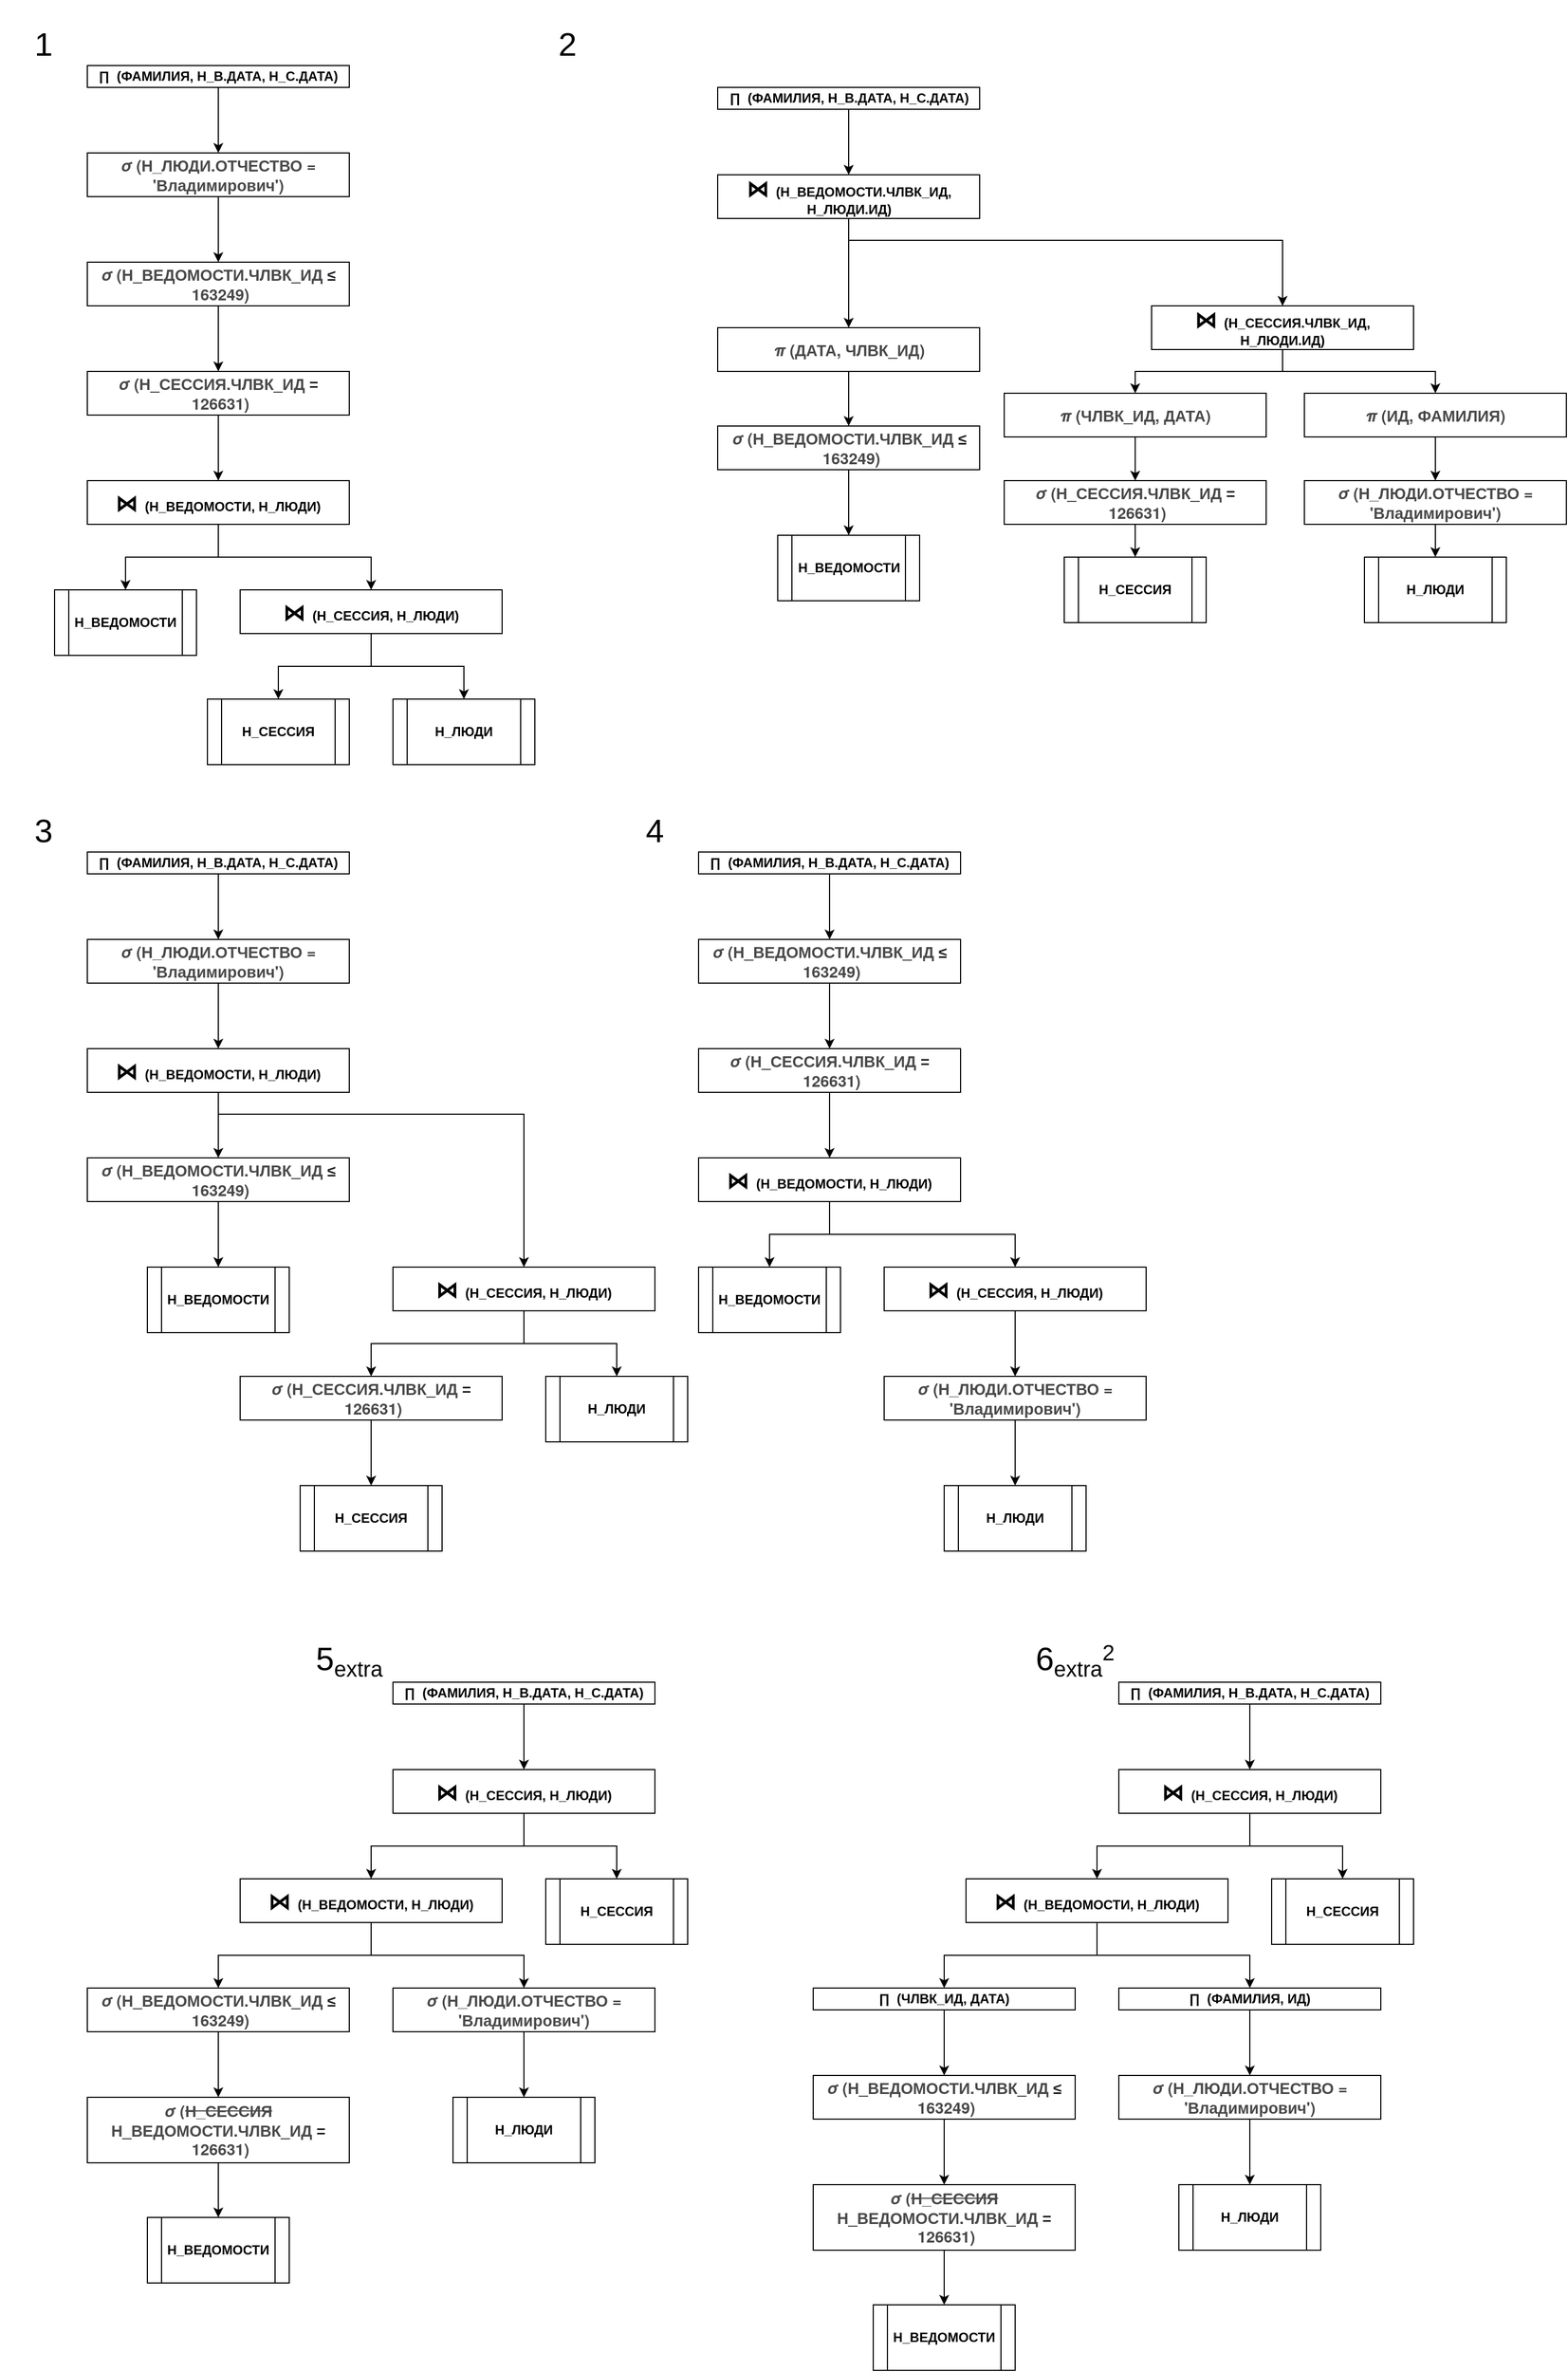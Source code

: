 <mxfile version="14.1.2" type="device"><diagram id="X6c8aFVMQ1EM5SgpxwA_" name="Page-1"><mxGraphModel dx="2066" dy="1185" grid="1" gridSize="10" guides="1" tooltips="1" connect="1" arrows="1" fold="1" page="1" pageScale="1" pageWidth="850" pageHeight="1100" math="0" shadow="0"><root><mxCell id="0"/><mxCell id="1" parent="0"/><mxCell id="eKs9Zu-fxIhXv-AiY1r6-7" value="" style="edgeStyle=orthogonalEdgeStyle;rounded=0;orthogonalLoop=1;jettySize=auto;html=1;" parent="1" source="eKs9Zu-fxIhXv-AiY1r6-1" target="eKs9Zu-fxIhXv-AiY1r6-6" edge="1"><mxGeometry relative="1" as="geometry"/></mxCell><mxCell id="eKs9Zu-fxIhXv-AiY1r6-1" value="&lt;i&gt;∏&amp;nbsp;&lt;/i&gt;&amp;nbsp;(ФАМИЛИЯ, Н_В.ДАТА, Н_С.ДАТА)" style="rounded=0;whiteSpace=wrap;html=1;fontStyle=1" parent="1" vertex="1"><mxGeometry x="80" y="60" width="240" height="20" as="geometry"/></mxCell><mxCell id="eKs9Zu-fxIhXv-AiY1r6-2" value="&lt;font style=&quot;font-size: 30px&quot;&gt;1&lt;/font&gt;" style="text;html=1;strokeColor=none;fillColor=none;align=center;verticalAlign=middle;whiteSpace=wrap;rounded=0;" parent="1" vertex="1"><mxGeometry width="80" height="80" as="geometry"/></mxCell><mxCell id="eKs9Zu-fxIhXv-AiY1r6-3" value="&lt;font style=&quot;font-size: 30px&quot;&gt;2&lt;/font&gt;" style="text;html=1;strokeColor=none;fillColor=none;align=center;verticalAlign=middle;whiteSpace=wrap;rounded=0;" parent="1" vertex="1"><mxGeometry x="480" width="80" height="80" as="geometry"/></mxCell><mxCell id="eKs9Zu-fxIhXv-AiY1r6-11" value="" style="edgeStyle=orthogonalEdgeStyle;rounded=0;orthogonalLoop=1;jettySize=auto;html=1;" parent="1" source="eKs9Zu-fxIhXv-AiY1r6-6" target="eKs9Zu-fxIhXv-AiY1r6-10" edge="1"><mxGeometry relative="1" as="geometry"/></mxCell><mxCell id="eKs9Zu-fxIhXv-AiY1r6-6" value="&lt;span style=&quot;color: rgb(73 , 73 , 73) ; font-family: &amp;#34;ddg_proximanova&amp;#34; , &amp;#34;ddg_proximanova_ui_0&amp;#34; , &amp;#34;ddg_proximanova_ui_1&amp;#34; , &amp;#34;ddg_proximanova_ui_2&amp;#34; , &amp;#34;ddg_proximanova_ui_3&amp;#34; , &amp;#34;ddg_proximanova_ui_4&amp;#34; , &amp;#34;ddg_proximanova_ui_5&amp;#34; , &amp;#34;ddg_proximanova_ui_6&amp;#34; , &amp;#34;proxima nova&amp;#34; , &amp;#34;helvetica neue&amp;#34; , &amp;#34;helvetica&amp;#34; , &amp;#34;segoe ui&amp;#34; , &amp;#34;nimbus sans l&amp;#34; , &amp;#34;liberation sans&amp;#34; , &amp;#34;open sans&amp;#34; , &amp;#34;freesans&amp;#34; , &amp;#34;arial&amp;#34; , sans-serif ; font-size: 14.4px ; background-color: rgb(255 , 255 , 255)&quot;&gt;&lt;i&gt;σ&lt;/i&gt; (Н_ЛЮДИ.ОТЧЕСТВО = 'Владимирович')&lt;/span&gt;" style="whiteSpace=wrap;html=1;rounded=0;fontStyle=1" parent="1" vertex="1"><mxGeometry x="80" y="140" width="240" height="40" as="geometry"/></mxCell><mxCell id="eKs9Zu-fxIhXv-AiY1r6-73" value="" style="edgeStyle=orthogonalEdgeStyle;rounded=0;orthogonalLoop=1;jettySize=auto;html=1;" parent="1" source="eKs9Zu-fxIhXv-AiY1r6-10" target="eKs9Zu-fxIhXv-AiY1r6-72" edge="1"><mxGeometry relative="1" as="geometry"/></mxCell><mxCell id="eKs9Zu-fxIhXv-AiY1r6-10" value="&lt;span style=&quot;color: rgb(73 , 73 , 73) ; font-family: &amp;#34;ddg_proximanova&amp;#34; , &amp;#34;ddg_proximanova_ui_0&amp;#34; , &amp;#34;ddg_proximanova_ui_1&amp;#34; , &amp;#34;ddg_proximanova_ui_2&amp;#34; , &amp;#34;ddg_proximanova_ui_3&amp;#34; , &amp;#34;ddg_proximanova_ui_4&amp;#34; , &amp;#34;ddg_proximanova_ui_5&amp;#34; , &amp;#34;ddg_proximanova_ui_6&amp;#34; , &amp;#34;proxima nova&amp;#34; , &amp;#34;helvetica neue&amp;#34; , &amp;#34;helvetica&amp;#34; , &amp;#34;segoe ui&amp;#34; , &amp;#34;nimbus sans l&amp;#34; , &amp;#34;liberation sans&amp;#34; , &amp;#34;open sans&amp;#34; , &amp;#34;freesans&amp;#34; , &amp;#34;arial&amp;#34; , sans-serif ; font-size: 14.4px ; background-color: rgb(255 , 255 , 255)&quot;&gt;&lt;i&gt;σ&lt;/i&gt; (Н_ВЕДОМОСТИ.ЧЛВК_ИД&amp;nbsp;&lt;/span&gt;&lt;b style=&quot;color: rgb(32 , 33 , 36) ; font-family: &amp;#34;arial&amp;#34; , sans-serif ; font-size: 14px ; text-align: left&quot;&gt;≤&lt;/b&gt;&lt;span style=&quot;color: rgb(73 , 73 , 73) ; font-family: &amp;#34;ddg_proximanova&amp;#34; , &amp;#34;ddg_proximanova_ui_0&amp;#34; , &amp;#34;ddg_proximanova_ui_1&amp;#34; , &amp;#34;ddg_proximanova_ui_2&amp;#34; , &amp;#34;ddg_proximanova_ui_3&amp;#34; , &amp;#34;ddg_proximanova_ui_4&amp;#34; , &amp;#34;ddg_proximanova_ui_5&amp;#34; , &amp;#34;ddg_proximanova_ui_6&amp;#34; , &amp;#34;proxima nova&amp;#34; , &amp;#34;helvetica neue&amp;#34; , &amp;#34;helvetica&amp;#34; , &amp;#34;segoe ui&amp;#34; , &amp;#34;nimbus sans l&amp;#34; , &amp;#34;liberation sans&amp;#34; , &amp;#34;open sans&amp;#34; , &amp;#34;freesans&amp;#34; , &amp;#34;arial&amp;#34; , sans-serif ; font-size: 14.4px ; background-color: rgb(255 , 255 , 255)&quot;&gt;&lt;br&gt;&amp;nbsp;163249)&lt;/span&gt;" style="whiteSpace=wrap;html=1;rounded=0;fontStyle=1" parent="1" vertex="1"><mxGeometry x="80" y="240" width="240" height="40" as="geometry"/></mxCell><mxCell id="eKs9Zu-fxIhXv-AiY1r6-31" value="" style="edgeStyle=orthogonalEdgeStyle;rounded=0;orthogonalLoop=1;jettySize=auto;html=1;" parent="1" edge="1"><mxGeometry relative="1" as="geometry"><mxPoint x="520" y="340" as="targetPoint"/></mxGeometry></mxCell><mxCell id="eKs9Zu-fxIhXv-AiY1r6-54" value="" style="edgeStyle=orthogonalEdgeStyle;rounded=0;orthogonalLoop=1;jettySize=auto;html=1;" parent="1" edge="1"><mxGeometry relative="1" as="geometry"><mxPoint x="800" y="900" as="sourcePoint"/></mxGeometry></mxCell><mxCell id="eKs9Zu-fxIhXv-AiY1r6-75" value="" style="edgeStyle=orthogonalEdgeStyle;rounded=0;orthogonalLoop=1;jettySize=auto;html=1;" parent="1" source="eKs9Zu-fxIhXv-AiY1r6-72" target="eKs9Zu-fxIhXv-AiY1r6-74" edge="1"><mxGeometry relative="1" as="geometry"/></mxCell><mxCell id="eKs9Zu-fxIhXv-AiY1r6-72" value="&lt;span style=&quot;color: rgb(73 , 73 , 73) ; font-family: &amp;#34;ddg_proximanova&amp;#34; , &amp;#34;ddg_proximanova_ui_0&amp;#34; , &amp;#34;ddg_proximanova_ui_1&amp;#34; , &amp;#34;ddg_proximanova_ui_2&amp;#34; , &amp;#34;ddg_proximanova_ui_3&amp;#34; , &amp;#34;ddg_proximanova_ui_4&amp;#34; , &amp;#34;ddg_proximanova_ui_5&amp;#34; , &amp;#34;ddg_proximanova_ui_6&amp;#34; , &amp;#34;proxima nova&amp;#34; , &amp;#34;helvetica neue&amp;#34; , &amp;#34;helvetica&amp;#34; , &amp;#34;segoe ui&amp;#34; , &amp;#34;nimbus sans l&amp;#34; , &amp;#34;liberation sans&amp;#34; , &amp;#34;open sans&amp;#34; , &amp;#34;freesans&amp;#34; , &amp;#34;arial&amp;#34; , sans-serif ; font-size: 14.4px ; background-color: rgb(255 , 255 , 255)&quot;&gt;&lt;i&gt;σ&lt;/i&gt; (Н_СЕССИЯ.ЧЛВК_ИД&amp;nbsp;&lt;/span&gt;&lt;b style=&quot;color: rgb(32 , 33 , 36) ; font-family: &amp;#34;arial&amp;#34; , sans-serif ; font-size: 14px ; text-align: left&quot;&gt;=&lt;/b&gt;&lt;span style=&quot;color: rgb(73 , 73 , 73) ; font-family: &amp;#34;ddg_proximanova&amp;#34; , &amp;#34;ddg_proximanova_ui_0&amp;#34; , &amp;#34;ddg_proximanova_ui_1&amp;#34; , &amp;#34;ddg_proximanova_ui_2&amp;#34; , &amp;#34;ddg_proximanova_ui_3&amp;#34; , &amp;#34;ddg_proximanova_ui_4&amp;#34; , &amp;#34;ddg_proximanova_ui_5&amp;#34; , &amp;#34;ddg_proximanova_ui_6&amp;#34; , &amp;#34;proxima nova&amp;#34; , &amp;#34;helvetica neue&amp;#34; , &amp;#34;helvetica&amp;#34; , &amp;#34;segoe ui&amp;#34; , &amp;#34;nimbus sans l&amp;#34; , &amp;#34;liberation sans&amp;#34; , &amp;#34;open sans&amp;#34; , &amp;#34;freesans&amp;#34; , &amp;#34;arial&amp;#34; , sans-serif ; font-size: 14.4px ; background-color: rgb(255 , 255 , 255)&quot;&gt;&lt;br&gt;&amp;nbsp;126631)&lt;/span&gt;" style="whiteSpace=wrap;html=1;rounded=0;fontStyle=1" parent="1" vertex="1"><mxGeometry x="80" y="340" width="240" height="40" as="geometry"/></mxCell><mxCell id="eKs9Zu-fxIhXv-AiY1r6-77" value="" style="edgeStyle=orthogonalEdgeStyle;rounded=0;orthogonalLoop=1;jettySize=auto;html=1;entryX=0.5;entryY=0;entryDx=0;entryDy=0;" parent="1" source="eKs9Zu-fxIhXv-AiY1r6-74" target="eKs9Zu-fxIhXv-AiY1r6-78" edge="1"><mxGeometry relative="1" as="geometry"/></mxCell><mxCell id="eKs9Zu-fxIhXv-AiY1r6-74" value="&lt;span style=&quot;font-family: &amp;#34;dejavusans&amp;#34; ; background-color: rgb(255 , 255 , 255)&quot;&gt;&lt;font style=&quot;font-size: 20px&quot;&gt;⋈&lt;/font&gt;&lt;/span&gt;&amp;nbsp; (Н_ВЕДОМОСТИ, Н_ЛЮДИ)" style="whiteSpace=wrap;html=1;rounded=0;fontStyle=1" parent="1" vertex="1"><mxGeometry x="80" y="440" width="240" height="40" as="geometry"/></mxCell><mxCell id="eKs9Zu-fxIhXv-AiY1r6-76" value="Н_ВЕДОМОСТИ" style="shape=process;whiteSpace=wrap;html=1;backgroundOutline=1;rounded=0;fontStyle=1;" parent="1" vertex="1"><mxGeometry x="50" y="540" width="130" height="60" as="geometry"/></mxCell><mxCell id="eKs9Zu-fxIhXv-AiY1r6-81" value="" style="edgeStyle=orthogonalEdgeStyle;rounded=0;orthogonalLoop=1;jettySize=auto;html=1;" parent="1" source="eKs9Zu-fxIhXv-AiY1r6-78" target="eKs9Zu-fxIhXv-AiY1r6-80" edge="1"><mxGeometry relative="1" as="geometry"/></mxCell><mxCell id="eKs9Zu-fxIhXv-AiY1r6-78" value="&lt;span style=&quot;font-family: &amp;#34;dejavusans&amp;#34; ; background-color: rgb(255 , 255 , 255)&quot;&gt;&lt;font style=&quot;font-size: 20px&quot;&gt;⋈&lt;/font&gt;&lt;/span&gt;&amp;nbsp; (Н_СЕССИЯ, Н_ЛЮДИ)" style="whiteSpace=wrap;html=1;rounded=0;fontStyle=1" parent="1" vertex="1"><mxGeometry x="220" y="540" width="240" height="40" as="geometry"/></mxCell><mxCell id="eKs9Zu-fxIhXv-AiY1r6-79" value="" style="edgeStyle=orthogonalEdgeStyle;rounded=0;orthogonalLoop=1;jettySize=auto;html=1;entryX=0.5;entryY=0;entryDx=0;entryDy=0;exitX=0.5;exitY=1;exitDx=0;exitDy=0;" parent="1" source="eKs9Zu-fxIhXv-AiY1r6-74" target="eKs9Zu-fxIhXv-AiY1r6-76" edge="1"><mxGeometry relative="1" as="geometry"><mxPoint x="210" y="490" as="sourcePoint"/><mxPoint x="350" y="550" as="targetPoint"/></mxGeometry></mxCell><mxCell id="eKs9Zu-fxIhXv-AiY1r6-80" value="Н_СЕССИЯ" style="shape=process;whiteSpace=wrap;html=1;backgroundOutline=1;rounded=0;fontStyle=1;" parent="1" vertex="1"><mxGeometry x="190" y="640" width="130" height="60" as="geometry"/></mxCell><mxCell id="eKs9Zu-fxIhXv-AiY1r6-82" value="Н_ЛЮДИ" style="shape=process;whiteSpace=wrap;html=1;backgroundOutline=1;rounded=0;fontStyle=1;" parent="1" vertex="1"><mxGeometry x="360" y="640" width="130" height="60" as="geometry"/></mxCell><mxCell id="eKs9Zu-fxIhXv-AiY1r6-83" value="" style="edgeStyle=orthogonalEdgeStyle;rounded=0;orthogonalLoop=1;jettySize=auto;html=1;entryX=0.5;entryY=0;entryDx=0;entryDy=0;" parent="1" target="eKs9Zu-fxIhXv-AiY1r6-82" edge="1"><mxGeometry relative="1" as="geometry"><mxPoint x="340" y="580" as="sourcePoint"/><mxPoint x="265" y="650" as="targetPoint"/><Array as="points"><mxPoint x="340" y="610"/><mxPoint x="425" y="610"/></Array></mxGeometry></mxCell><mxCell id="eKs9Zu-fxIhXv-AiY1r6-86" value="" style="edgeStyle=orthogonalEdgeStyle;rounded=0;orthogonalLoop=1;jettySize=auto;html=1;" parent="1" source="eKs9Zu-fxIhXv-AiY1r6-84" target="eKs9Zu-fxIhXv-AiY1r6-85" edge="1"><mxGeometry relative="1" as="geometry"/></mxCell><mxCell id="eKs9Zu-fxIhXv-AiY1r6-84" value="&lt;i&gt;∏&amp;nbsp;&lt;/i&gt;&amp;nbsp;(ФАМИЛИЯ, Н_В.ДАТА, Н_С.ДАТА)" style="rounded=0;whiteSpace=wrap;html=1;fontStyle=1" parent="1" vertex="1"><mxGeometry x="657.5" y="80" width="240" height="20" as="geometry"/></mxCell><mxCell id="eKs9Zu-fxIhXv-AiY1r6-88" value="" style="edgeStyle=orthogonalEdgeStyle;rounded=0;orthogonalLoop=1;jettySize=auto;html=1;entryX=0.5;entryY=0;entryDx=0;entryDy=0;" parent="1" source="eKs9Zu-fxIhXv-AiY1r6-85" target="HS8RZtdXPG6gsAnaVMl2-1" edge="1"><mxGeometry relative="1" as="geometry"><Array as="points"><mxPoint x="778" y="250"/><mxPoint x="778" y="250"/></Array></mxGeometry></mxCell><mxCell id="eKs9Zu-fxIhXv-AiY1r6-85" value="&lt;span style=&quot;font-family: &amp;#34;dejavusans&amp;#34; ; background-color: rgb(255 , 255 , 255)&quot;&gt;&lt;font style=&quot;font-size: 20px&quot;&gt;⋈&lt;/font&gt;&lt;/span&gt;&amp;nbsp; (Н_ВЕДОМОСТИ.ЧЛВК_ИД, Н_ЛЮДИ.ИД)" style="whiteSpace=wrap;html=1;rounded=0;fontStyle=1" parent="1" vertex="1"><mxGeometry x="657.5" y="160" width="240" height="40" as="geometry"/></mxCell><mxCell id="eKs9Zu-fxIhXv-AiY1r6-90" value="" style="edgeStyle=orthogonalEdgeStyle;rounded=0;orthogonalLoop=1;jettySize=auto;html=1;" parent="1" source="eKs9Zu-fxIhXv-AiY1r6-87" target="eKs9Zu-fxIhXv-AiY1r6-89" edge="1"><mxGeometry relative="1" as="geometry"/></mxCell><mxCell id="eKs9Zu-fxIhXv-AiY1r6-87" value="&lt;span style=&quot;color: rgb(73 , 73 , 73) ; font-family: &amp;#34;ddg_proximanova&amp;#34; , &amp;#34;ddg_proximanova_ui_0&amp;#34; , &amp;#34;ddg_proximanova_ui_1&amp;#34; , &amp;#34;ddg_proximanova_ui_2&amp;#34; , &amp;#34;ddg_proximanova_ui_3&amp;#34; , &amp;#34;ddg_proximanova_ui_4&amp;#34; , &amp;#34;ddg_proximanova_ui_5&amp;#34; , &amp;#34;ddg_proximanova_ui_6&amp;#34; , &amp;#34;proxima nova&amp;#34; , &amp;#34;helvetica neue&amp;#34; , &amp;#34;helvetica&amp;#34; , &amp;#34;segoe ui&amp;#34; , &amp;#34;nimbus sans l&amp;#34; , &amp;#34;liberation sans&amp;#34; , &amp;#34;open sans&amp;#34; , &amp;#34;freesans&amp;#34; , &amp;#34;arial&amp;#34; , sans-serif ; font-size: 14.4px ; background-color: rgb(255 , 255 , 255)&quot;&gt;&lt;i&gt;σ&lt;/i&gt; (Н_ВЕДОМОСТИ.ЧЛВК_ИД&amp;nbsp;&lt;/span&gt;&lt;b style=&quot;color: rgb(32 , 33 , 36) ; font-family: &amp;#34;arial&amp;#34; , sans-serif ; font-size: 14px ; text-align: left&quot;&gt;≤&lt;/b&gt;&lt;span style=&quot;color: rgb(73 , 73 , 73) ; font-family: &amp;#34;ddg_proximanova&amp;#34; , &amp;#34;ddg_proximanova_ui_0&amp;#34; , &amp;#34;ddg_proximanova_ui_1&amp;#34; , &amp;#34;ddg_proximanova_ui_2&amp;#34; , &amp;#34;ddg_proximanova_ui_3&amp;#34; , &amp;#34;ddg_proximanova_ui_4&amp;#34; , &amp;#34;ddg_proximanova_ui_5&amp;#34; , &amp;#34;ddg_proximanova_ui_6&amp;#34; , &amp;#34;proxima nova&amp;#34; , &amp;#34;helvetica neue&amp;#34; , &amp;#34;helvetica&amp;#34; , &amp;#34;segoe ui&amp;#34; , &amp;#34;nimbus sans l&amp;#34; , &amp;#34;liberation sans&amp;#34; , &amp;#34;open sans&amp;#34; , &amp;#34;freesans&amp;#34; , &amp;#34;arial&amp;#34; , sans-serif ; font-size: 14.4px ; background-color: rgb(255 , 255 , 255)&quot;&gt;&lt;br&gt;&amp;nbsp;163249)&lt;/span&gt;" style="whiteSpace=wrap;html=1;rounded=0;fontStyle=1" parent="1" vertex="1"><mxGeometry x="657.5" y="390" width="240" height="40" as="geometry"/></mxCell><mxCell id="eKs9Zu-fxIhXv-AiY1r6-89" value="Н_ВЕДОМОСТИ" style="shape=process;whiteSpace=wrap;html=1;backgroundOutline=1;rounded=0;fontStyle=1;" parent="1" vertex="1"><mxGeometry x="712.5" y="490" width="130" height="60" as="geometry"/></mxCell><mxCell id="eKs9Zu-fxIhXv-AiY1r6-95" value="" style="edgeStyle=orthogonalEdgeStyle;rounded=0;orthogonalLoop=1;jettySize=auto;html=1;entryX=0.5;entryY=0;entryDx=0;entryDy=0;" parent="1" source="eKs9Zu-fxIhXv-AiY1r6-91" target="HS8RZtdXPG6gsAnaVMl2-6" edge="1"><mxGeometry relative="1" as="geometry"/></mxCell><mxCell id="eKs9Zu-fxIhXv-AiY1r6-91" value="&lt;span style=&quot;font-family: &amp;#34;dejavusans&amp;#34; ; background-color: rgb(255 , 255 , 255)&quot;&gt;&lt;font style=&quot;font-size: 20px&quot;&gt;⋈&lt;/font&gt;&lt;/span&gt;&amp;nbsp; (Н_СЕССИЯ.ЧЛВК_ИД, Н_ЛЮДИ.ИД)" style="whiteSpace=wrap;html=1;rounded=0;fontStyle=1" parent="1" vertex="1"><mxGeometry x="1055" y="280" width="240" height="40" as="geometry"/></mxCell><mxCell id="eKs9Zu-fxIhXv-AiY1r6-93" value="" style="edgeStyle=orthogonalEdgeStyle;rounded=0;orthogonalLoop=1;jettySize=auto;html=1;entryX=0.5;entryY=0;entryDx=0;entryDy=0;exitX=0.5;exitY=1;exitDx=0;exitDy=0;" parent="1" source="eKs9Zu-fxIhXv-AiY1r6-85" target="eKs9Zu-fxIhXv-AiY1r6-91" edge="1"><mxGeometry relative="1" as="geometry"><mxPoint x="757.5" y="210" as="sourcePoint"/><mxPoint x="777.5" y="270" as="targetPoint"/><Array as="points"><mxPoint x="778" y="220"/><mxPoint x="1175" y="220"/></Array></mxGeometry></mxCell><mxCell id="eKs9Zu-fxIhXv-AiY1r6-97" value="" style="edgeStyle=orthogonalEdgeStyle;rounded=0;orthogonalLoop=1;jettySize=auto;html=1;" parent="1" source="eKs9Zu-fxIhXv-AiY1r6-94" target="eKs9Zu-fxIhXv-AiY1r6-96" edge="1"><mxGeometry relative="1" as="geometry"/></mxCell><mxCell id="eKs9Zu-fxIhXv-AiY1r6-94" value="&lt;span style=&quot;color: rgb(73 , 73 , 73) ; font-family: &amp;#34;ddg_proximanova&amp;#34; , &amp;#34;ddg_proximanova_ui_0&amp;#34; , &amp;#34;ddg_proximanova_ui_1&amp;#34; , &amp;#34;ddg_proximanova_ui_2&amp;#34; , &amp;#34;ddg_proximanova_ui_3&amp;#34; , &amp;#34;ddg_proximanova_ui_4&amp;#34; , &amp;#34;ddg_proximanova_ui_5&amp;#34; , &amp;#34;ddg_proximanova_ui_6&amp;#34; , &amp;#34;proxima nova&amp;#34; , &amp;#34;helvetica neue&amp;#34; , &amp;#34;helvetica&amp;#34; , &amp;#34;segoe ui&amp;#34; , &amp;#34;nimbus sans l&amp;#34; , &amp;#34;liberation sans&amp;#34; , &amp;#34;open sans&amp;#34; , &amp;#34;freesans&amp;#34; , &amp;#34;arial&amp;#34; , sans-serif ; font-size: 14.4px ; background-color: rgb(255 , 255 , 255)&quot;&gt;&lt;i&gt;σ&lt;/i&gt; (Н_ЛЮДИ.ОТЧЕСТВО = 'Владимирович')&lt;/span&gt;" style="whiteSpace=wrap;html=1;rounded=0;fontStyle=1" parent="1" vertex="1"><mxGeometry x="1195" y="440" width="240" height="40" as="geometry"/></mxCell><mxCell id="eKs9Zu-fxIhXv-AiY1r6-96" value="Н_ЛЮДИ" style="shape=process;whiteSpace=wrap;html=1;backgroundOutline=1;rounded=0;fontStyle=1;" parent="1" vertex="1"><mxGeometry x="1250" y="510" width="130" height="60" as="geometry"/></mxCell><mxCell id="eKs9Zu-fxIhXv-AiY1r6-101" value="" style="edgeStyle=orthogonalEdgeStyle;rounded=0;orthogonalLoop=1;jettySize=auto;html=1;" parent="1" source="eKs9Zu-fxIhXv-AiY1r6-98" target="eKs9Zu-fxIhXv-AiY1r6-100" edge="1"><mxGeometry relative="1" as="geometry"/></mxCell><mxCell id="eKs9Zu-fxIhXv-AiY1r6-98" value="&lt;span style=&quot;color: rgb(73 , 73 , 73) ; font-family: &amp;#34;ddg_proximanova&amp;#34; , &amp;#34;ddg_proximanova_ui_0&amp;#34; , &amp;#34;ddg_proximanova_ui_1&amp;#34; , &amp;#34;ddg_proximanova_ui_2&amp;#34; , &amp;#34;ddg_proximanova_ui_3&amp;#34; , &amp;#34;ddg_proximanova_ui_4&amp;#34; , &amp;#34;ddg_proximanova_ui_5&amp;#34; , &amp;#34;ddg_proximanova_ui_6&amp;#34; , &amp;#34;proxima nova&amp;#34; , &amp;#34;helvetica neue&amp;#34; , &amp;#34;helvetica&amp;#34; , &amp;#34;segoe ui&amp;#34; , &amp;#34;nimbus sans l&amp;#34; , &amp;#34;liberation sans&amp;#34; , &amp;#34;open sans&amp;#34; , &amp;#34;freesans&amp;#34; , &amp;#34;arial&amp;#34; , sans-serif ; font-size: 14.4px ; background-color: rgb(255 , 255 , 255)&quot;&gt;&lt;i&gt;σ&lt;/i&gt; (Н_СЕССИЯ.ЧЛВК_ИД&amp;nbsp;&lt;/span&gt;&lt;b style=&quot;color: rgb(32 , 33 , 36) ; font-family: &amp;#34;arial&amp;#34; , sans-serif ; font-size: 14px ; text-align: left&quot;&gt;=&lt;/b&gt;&lt;span style=&quot;color: rgb(73 , 73 , 73) ; font-family: &amp;#34;ddg_proximanova&amp;#34; , &amp;#34;ddg_proximanova_ui_0&amp;#34; , &amp;#34;ddg_proximanova_ui_1&amp;#34; , &amp;#34;ddg_proximanova_ui_2&amp;#34; , &amp;#34;ddg_proximanova_ui_3&amp;#34; , &amp;#34;ddg_proximanova_ui_4&amp;#34; , &amp;#34;ddg_proximanova_ui_5&amp;#34; , &amp;#34;ddg_proximanova_ui_6&amp;#34; , &amp;#34;proxima nova&amp;#34; , &amp;#34;helvetica neue&amp;#34; , &amp;#34;helvetica&amp;#34; , &amp;#34;segoe ui&amp;#34; , &amp;#34;nimbus sans l&amp;#34; , &amp;#34;liberation sans&amp;#34; , &amp;#34;open sans&amp;#34; , &amp;#34;freesans&amp;#34; , &amp;#34;arial&amp;#34; , sans-serif ; font-size: 14.4px ; background-color: rgb(255 , 255 , 255)&quot;&gt;&lt;br&gt;&amp;nbsp;126631)&lt;/span&gt;" style="whiteSpace=wrap;html=1;rounded=0;fontStyle=1" parent="1" vertex="1"><mxGeometry x="920" y="440" width="240" height="40" as="geometry"/></mxCell><mxCell id="eKs9Zu-fxIhXv-AiY1r6-99" value="" style="edgeStyle=orthogonalEdgeStyle;rounded=0;orthogonalLoop=1;jettySize=auto;html=1;exitX=0.5;exitY=1;exitDx=0;exitDy=0;entryX=0.5;entryY=0;entryDx=0;entryDy=0;" parent="1" source="eKs9Zu-fxIhXv-AiY1r6-91" target="HS8RZtdXPG6gsAnaVMl2-5" edge="1"><mxGeometry relative="1" as="geometry"><mxPoint x="1185" y="330" as="sourcePoint"/><mxPoint x="1035" y="380" as="targetPoint"/></mxGeometry></mxCell><mxCell id="eKs9Zu-fxIhXv-AiY1r6-100" value="Н_СЕССИЯ" style="shape=process;whiteSpace=wrap;html=1;backgroundOutline=1;rounded=0;fontStyle=1;" parent="1" vertex="1"><mxGeometry x="975" y="510" width="130" height="60" as="geometry"/></mxCell><mxCell id="eKs9Zu-fxIhXv-AiY1r6-102" value="&lt;font style=&quot;font-size: 30px&quot;&gt;3&lt;/font&gt;" style="text;html=1;strokeColor=none;fillColor=none;align=center;verticalAlign=middle;whiteSpace=wrap;rounded=0;" parent="1" vertex="1"><mxGeometry y="720" width="80" height="80" as="geometry"/></mxCell><mxCell id="eKs9Zu-fxIhXv-AiY1r6-105" value="" style="edgeStyle=orthogonalEdgeStyle;rounded=0;orthogonalLoop=1;jettySize=auto;html=1;" parent="1" source="eKs9Zu-fxIhXv-AiY1r6-103" target="eKs9Zu-fxIhXv-AiY1r6-104" edge="1"><mxGeometry relative="1" as="geometry"/></mxCell><mxCell id="eKs9Zu-fxIhXv-AiY1r6-103" value="&lt;i&gt;∏&amp;nbsp;&lt;/i&gt;&amp;nbsp;(ФАМИЛИЯ, Н_В.ДАТА, Н_С.ДАТА)" style="rounded=0;whiteSpace=wrap;html=1;fontStyle=1" parent="1" vertex="1"><mxGeometry x="80" y="780" width="240" height="20" as="geometry"/></mxCell><mxCell id="eKs9Zu-fxIhXv-AiY1r6-107" value="" style="edgeStyle=orthogonalEdgeStyle;rounded=0;orthogonalLoop=1;jettySize=auto;html=1;" parent="1" source="eKs9Zu-fxIhXv-AiY1r6-104" target="eKs9Zu-fxIhXv-AiY1r6-106" edge="1"><mxGeometry relative="1" as="geometry"/></mxCell><mxCell id="eKs9Zu-fxIhXv-AiY1r6-104" value="&lt;span style=&quot;color: rgb(73 , 73 , 73) ; font-family: &amp;#34;ddg_proximanova&amp;#34; , &amp;#34;ddg_proximanova_ui_0&amp;#34; , &amp;#34;ddg_proximanova_ui_1&amp;#34; , &amp;#34;ddg_proximanova_ui_2&amp;#34; , &amp;#34;ddg_proximanova_ui_3&amp;#34; , &amp;#34;ddg_proximanova_ui_4&amp;#34; , &amp;#34;ddg_proximanova_ui_5&amp;#34; , &amp;#34;ddg_proximanova_ui_6&amp;#34; , &amp;#34;proxima nova&amp;#34; , &amp;#34;helvetica neue&amp;#34; , &amp;#34;helvetica&amp;#34; , &amp;#34;segoe ui&amp;#34; , &amp;#34;nimbus sans l&amp;#34; , &amp;#34;liberation sans&amp;#34; , &amp;#34;open sans&amp;#34; , &amp;#34;freesans&amp;#34; , &amp;#34;arial&amp;#34; , sans-serif ; font-size: 14.4px ; background-color: rgb(255 , 255 , 255)&quot;&gt;&lt;i&gt;σ&lt;/i&gt; (Н_ЛЮДИ.ОТЧЕСТВО = 'Владимирович')&lt;/span&gt;" style="whiteSpace=wrap;html=1;rounded=0;fontStyle=1" parent="1" vertex="1"><mxGeometry x="80" y="860" width="240" height="40" as="geometry"/></mxCell><mxCell id="eKs9Zu-fxIhXv-AiY1r6-110" value="" style="edgeStyle=orthogonalEdgeStyle;rounded=0;orthogonalLoop=1;jettySize=auto;html=1;" parent="1" source="eKs9Zu-fxIhXv-AiY1r6-106" target="eKs9Zu-fxIhXv-AiY1r6-108" edge="1"><mxGeometry relative="1" as="geometry"/></mxCell><mxCell id="eKs9Zu-fxIhXv-AiY1r6-106" value="&lt;span style=&quot;font-family: &amp;#34;dejavusans&amp;#34; ; background-color: rgb(255 , 255 , 255)&quot;&gt;&lt;font style=&quot;font-size: 20px&quot;&gt;⋈&lt;/font&gt;&lt;/span&gt;&amp;nbsp; (Н_ВЕДОМОСТИ, Н_ЛЮДИ)" style="whiteSpace=wrap;html=1;rounded=0;fontStyle=1" parent="1" vertex="1"><mxGeometry x="80" y="960" width="240" height="40" as="geometry"/></mxCell><mxCell id="eKs9Zu-fxIhXv-AiY1r6-111" value="" style="edgeStyle=orthogonalEdgeStyle;rounded=0;orthogonalLoop=1;jettySize=auto;html=1;" parent="1" source="eKs9Zu-fxIhXv-AiY1r6-108" target="eKs9Zu-fxIhXv-AiY1r6-109" edge="1"><mxGeometry relative="1" as="geometry"/></mxCell><mxCell id="eKs9Zu-fxIhXv-AiY1r6-108" value="&lt;span style=&quot;color: rgb(73 , 73 , 73) ; font-family: &amp;#34;ddg_proximanova&amp;#34; , &amp;#34;ddg_proximanova_ui_0&amp;#34; , &amp;#34;ddg_proximanova_ui_1&amp;#34; , &amp;#34;ddg_proximanova_ui_2&amp;#34; , &amp;#34;ddg_proximanova_ui_3&amp;#34; , &amp;#34;ddg_proximanova_ui_4&amp;#34; , &amp;#34;ddg_proximanova_ui_5&amp;#34; , &amp;#34;ddg_proximanova_ui_6&amp;#34; , &amp;#34;proxima nova&amp;#34; , &amp;#34;helvetica neue&amp;#34; , &amp;#34;helvetica&amp;#34; , &amp;#34;segoe ui&amp;#34; , &amp;#34;nimbus sans l&amp;#34; , &amp;#34;liberation sans&amp;#34; , &amp;#34;open sans&amp;#34; , &amp;#34;freesans&amp;#34; , &amp;#34;arial&amp;#34; , sans-serif ; font-size: 14.4px ; background-color: rgb(255 , 255 , 255)&quot;&gt;&lt;i&gt;σ&lt;/i&gt; (Н_ВЕДОМОСТИ.ЧЛВК_ИД&amp;nbsp;&lt;/span&gt;&lt;b style=&quot;color: rgb(32 , 33 , 36) ; font-family: &amp;#34;arial&amp;#34; , sans-serif ; font-size: 14px ; text-align: left&quot;&gt;≤&lt;/b&gt;&lt;span style=&quot;color: rgb(73 , 73 , 73) ; font-family: &amp;#34;ddg_proximanova&amp;#34; , &amp;#34;ddg_proximanova_ui_0&amp;#34; , &amp;#34;ddg_proximanova_ui_1&amp;#34; , &amp;#34;ddg_proximanova_ui_2&amp;#34; , &amp;#34;ddg_proximanova_ui_3&amp;#34; , &amp;#34;ddg_proximanova_ui_4&amp;#34; , &amp;#34;ddg_proximanova_ui_5&amp;#34; , &amp;#34;ddg_proximanova_ui_6&amp;#34; , &amp;#34;proxima nova&amp;#34; , &amp;#34;helvetica neue&amp;#34; , &amp;#34;helvetica&amp;#34; , &amp;#34;segoe ui&amp;#34; , &amp;#34;nimbus sans l&amp;#34; , &amp;#34;liberation sans&amp;#34; , &amp;#34;open sans&amp;#34; , &amp;#34;freesans&amp;#34; , &amp;#34;arial&amp;#34; , sans-serif ; font-size: 14.4px ; background-color: rgb(255 , 255 , 255)&quot;&gt;&lt;br&gt;&amp;nbsp;163249)&lt;/span&gt;" style="whiteSpace=wrap;html=1;rounded=0;fontStyle=1" parent="1" vertex="1"><mxGeometry x="80" y="1060" width="240" height="40" as="geometry"/></mxCell><mxCell id="eKs9Zu-fxIhXv-AiY1r6-109" value="Н_ВЕДОМОСТИ" style="shape=process;whiteSpace=wrap;html=1;backgroundOutline=1;rounded=0;fontStyle=1;" parent="1" vertex="1"><mxGeometry x="135" y="1160" width="130" height="60" as="geometry"/></mxCell><mxCell id="eKs9Zu-fxIhXv-AiY1r6-116" value="" style="edgeStyle=orthogonalEdgeStyle;rounded=0;orthogonalLoop=1;jettySize=auto;html=1;" parent="1" source="eKs9Zu-fxIhXv-AiY1r6-112" target="eKs9Zu-fxIhXv-AiY1r6-115" edge="1"><mxGeometry relative="1" as="geometry"/></mxCell><mxCell id="eKs9Zu-fxIhXv-AiY1r6-112" value="&lt;span style=&quot;font-family: &amp;#34;dejavusans&amp;#34; ; background-color: rgb(255 , 255 , 255)&quot;&gt;&lt;font style=&quot;font-size: 20px&quot;&gt;⋈&lt;/font&gt;&lt;/span&gt;&amp;nbsp; (Н_СЕССИЯ, Н_ЛЮДИ)" style="whiteSpace=wrap;html=1;rounded=0;fontStyle=1" parent="1" vertex="1"><mxGeometry x="360" y="1160" width="240" height="40" as="geometry"/></mxCell><mxCell id="eKs9Zu-fxIhXv-AiY1r6-114" value="" style="edgeStyle=orthogonalEdgeStyle;rounded=0;orthogonalLoop=1;jettySize=auto;html=1;entryX=0.5;entryY=0;entryDx=0;entryDy=0;exitX=0.5;exitY=1;exitDx=0;exitDy=0;" parent="1" source="eKs9Zu-fxIhXv-AiY1r6-106" target="eKs9Zu-fxIhXv-AiY1r6-112" edge="1"><mxGeometry relative="1" as="geometry"><mxPoint x="210" y="1010" as="sourcePoint"/><mxPoint x="210" y="1070" as="targetPoint"/><Array as="points"><mxPoint x="200" y="1020"/><mxPoint x="480" y="1020"/></Array></mxGeometry></mxCell><mxCell id="eKs9Zu-fxIhXv-AiY1r6-118" value="" style="edgeStyle=orthogonalEdgeStyle;rounded=0;orthogonalLoop=1;jettySize=auto;html=1;" parent="1" source="eKs9Zu-fxIhXv-AiY1r6-115" target="eKs9Zu-fxIhXv-AiY1r6-117" edge="1"><mxGeometry relative="1" as="geometry"/></mxCell><mxCell id="eKs9Zu-fxIhXv-AiY1r6-115" value="&lt;span style=&quot;color: rgb(73 , 73 , 73) ; font-family: &amp;#34;ddg_proximanova&amp;#34; , &amp;#34;ddg_proximanova_ui_0&amp;#34; , &amp;#34;ddg_proximanova_ui_1&amp;#34; , &amp;#34;ddg_proximanova_ui_2&amp;#34; , &amp;#34;ddg_proximanova_ui_3&amp;#34; , &amp;#34;ddg_proximanova_ui_4&amp;#34; , &amp;#34;ddg_proximanova_ui_5&amp;#34; , &amp;#34;ddg_proximanova_ui_6&amp;#34; , &amp;#34;proxima nova&amp;#34; , &amp;#34;helvetica neue&amp;#34; , &amp;#34;helvetica&amp;#34; , &amp;#34;segoe ui&amp;#34; , &amp;#34;nimbus sans l&amp;#34; , &amp;#34;liberation sans&amp;#34; , &amp;#34;open sans&amp;#34; , &amp;#34;freesans&amp;#34; , &amp;#34;arial&amp;#34; , sans-serif ; font-size: 14.4px ; background-color: rgb(255 , 255 , 255)&quot;&gt;&lt;i&gt;σ&lt;/i&gt; (Н_СЕССИЯ.ЧЛВК_ИД&amp;nbsp;&lt;/span&gt;&lt;b style=&quot;color: rgb(32 , 33 , 36) ; font-family: &amp;#34;arial&amp;#34; , sans-serif ; font-size: 14px ; text-align: left&quot;&gt;=&lt;/b&gt;&lt;span style=&quot;color: rgb(73 , 73 , 73) ; font-family: &amp;#34;ddg_proximanova&amp;#34; , &amp;#34;ddg_proximanova_ui_0&amp;#34; , &amp;#34;ddg_proximanova_ui_1&amp;#34; , &amp;#34;ddg_proximanova_ui_2&amp;#34; , &amp;#34;ddg_proximanova_ui_3&amp;#34; , &amp;#34;ddg_proximanova_ui_4&amp;#34; , &amp;#34;ddg_proximanova_ui_5&amp;#34; , &amp;#34;ddg_proximanova_ui_6&amp;#34; , &amp;#34;proxima nova&amp;#34; , &amp;#34;helvetica neue&amp;#34; , &amp;#34;helvetica&amp;#34; , &amp;#34;segoe ui&amp;#34; , &amp;#34;nimbus sans l&amp;#34; , &amp;#34;liberation sans&amp;#34; , &amp;#34;open sans&amp;#34; , &amp;#34;freesans&amp;#34; , &amp;#34;arial&amp;#34; , sans-serif ; font-size: 14.4px ; background-color: rgb(255 , 255 , 255)&quot;&gt;&lt;br&gt;&amp;nbsp;126631)&lt;/span&gt;" style="whiteSpace=wrap;html=1;rounded=0;fontStyle=1" parent="1" vertex="1"><mxGeometry x="220" y="1260" width="240" height="40" as="geometry"/></mxCell><mxCell id="eKs9Zu-fxIhXv-AiY1r6-117" value="Н_СЕССИЯ" style="shape=process;whiteSpace=wrap;html=1;backgroundOutline=1;rounded=0;fontStyle=1;" parent="1" vertex="1"><mxGeometry x="275" y="1360" width="130" height="60" as="geometry"/></mxCell><mxCell id="eKs9Zu-fxIhXv-AiY1r6-119" value="Н_ЛЮДИ" style="shape=process;whiteSpace=wrap;html=1;backgroundOutline=1;rounded=0;fontStyle=1;" parent="1" vertex="1"><mxGeometry x="500" y="1260" width="130" height="60" as="geometry"/></mxCell><mxCell id="eKs9Zu-fxIhXv-AiY1r6-120" value="" style="edgeStyle=orthogonalEdgeStyle;rounded=0;orthogonalLoop=1;jettySize=auto;html=1;entryX=0.5;entryY=0;entryDx=0;entryDy=0;exitX=0.5;exitY=1;exitDx=0;exitDy=0;" parent="1" source="eKs9Zu-fxIhXv-AiY1r6-112" target="eKs9Zu-fxIhXv-AiY1r6-119" edge="1"><mxGeometry relative="1" as="geometry"><mxPoint x="490" y="1210" as="sourcePoint"/><mxPoint x="350" y="1270" as="targetPoint"/></mxGeometry></mxCell><mxCell id="eKs9Zu-fxIhXv-AiY1r6-121" value="&lt;font style=&quot;font-size: 30px&quot;&gt;4&lt;/font&gt;" style="text;html=1;strokeColor=none;fillColor=none;align=center;verticalAlign=middle;whiteSpace=wrap;rounded=0;" parent="1" vertex="1"><mxGeometry x="560" y="720" width="80" height="80" as="geometry"/></mxCell><mxCell id="eKs9Zu-fxIhXv-AiY1r6-124" value="" style="edgeStyle=orthogonalEdgeStyle;rounded=0;orthogonalLoop=1;jettySize=auto;html=1;" parent="1" source="eKs9Zu-fxIhXv-AiY1r6-122" target="eKs9Zu-fxIhXv-AiY1r6-123" edge="1"><mxGeometry relative="1" as="geometry"/></mxCell><mxCell id="eKs9Zu-fxIhXv-AiY1r6-122" value="&lt;i&gt;∏&amp;nbsp;&lt;/i&gt;&amp;nbsp;(ФАМИЛИЯ, Н_В.ДАТА, Н_С.ДАТА)" style="rounded=0;whiteSpace=wrap;html=1;fontStyle=1" parent="1" vertex="1"><mxGeometry x="640" y="780" width="240" height="20" as="geometry"/></mxCell><mxCell id="eKs9Zu-fxIhXv-AiY1r6-126" value="" style="edgeStyle=orthogonalEdgeStyle;rounded=0;orthogonalLoop=1;jettySize=auto;html=1;" parent="1" source="eKs9Zu-fxIhXv-AiY1r6-123" target="eKs9Zu-fxIhXv-AiY1r6-125" edge="1"><mxGeometry relative="1" as="geometry"/></mxCell><mxCell id="eKs9Zu-fxIhXv-AiY1r6-123" value="&lt;span style=&quot;color: rgb(73 , 73 , 73) ; font-family: &amp;#34;ddg_proximanova&amp;#34; , &amp;#34;ddg_proximanova_ui_0&amp;#34; , &amp;#34;ddg_proximanova_ui_1&amp;#34; , &amp;#34;ddg_proximanova_ui_2&amp;#34; , &amp;#34;ddg_proximanova_ui_3&amp;#34; , &amp;#34;ddg_proximanova_ui_4&amp;#34; , &amp;#34;ddg_proximanova_ui_5&amp;#34; , &amp;#34;ddg_proximanova_ui_6&amp;#34; , &amp;#34;proxima nova&amp;#34; , &amp;#34;helvetica neue&amp;#34; , &amp;#34;helvetica&amp;#34; , &amp;#34;segoe ui&amp;#34; , &amp;#34;nimbus sans l&amp;#34; , &amp;#34;liberation sans&amp;#34; , &amp;#34;open sans&amp;#34; , &amp;#34;freesans&amp;#34; , &amp;#34;arial&amp;#34; , sans-serif ; font-size: 14.4px ; background-color: rgb(255 , 255 , 255)&quot;&gt;&lt;i&gt;σ&lt;/i&gt; (Н_ВЕДОМОСТИ.ЧЛВК_ИД&amp;nbsp;&lt;/span&gt;&lt;b style=&quot;color: rgb(32 , 33 , 36) ; font-family: &amp;#34;arial&amp;#34; , sans-serif ; font-size: 14px ; text-align: left&quot;&gt;≤&lt;/b&gt;&lt;span style=&quot;color: rgb(73 , 73 , 73) ; font-family: &amp;#34;ddg_proximanova&amp;#34; , &amp;#34;ddg_proximanova_ui_0&amp;#34; , &amp;#34;ddg_proximanova_ui_1&amp;#34; , &amp;#34;ddg_proximanova_ui_2&amp;#34; , &amp;#34;ddg_proximanova_ui_3&amp;#34; , &amp;#34;ddg_proximanova_ui_4&amp;#34; , &amp;#34;ddg_proximanova_ui_5&amp;#34; , &amp;#34;ddg_proximanova_ui_6&amp;#34; , &amp;#34;proxima nova&amp;#34; , &amp;#34;helvetica neue&amp;#34; , &amp;#34;helvetica&amp;#34; , &amp;#34;segoe ui&amp;#34; , &amp;#34;nimbus sans l&amp;#34; , &amp;#34;liberation sans&amp;#34; , &amp;#34;open sans&amp;#34; , &amp;#34;freesans&amp;#34; , &amp;#34;arial&amp;#34; , sans-serif ; font-size: 14.4px ; background-color: rgb(255 , 255 , 255)&quot;&gt;&lt;br&gt;&amp;nbsp;163249)&lt;/span&gt;" style="whiteSpace=wrap;html=1;rounded=0;fontStyle=1" parent="1" vertex="1"><mxGeometry x="640" y="860" width="240" height="40" as="geometry"/></mxCell><mxCell id="eKs9Zu-fxIhXv-AiY1r6-128" value="" style="edgeStyle=orthogonalEdgeStyle;rounded=0;orthogonalLoop=1;jettySize=auto;html=1;" parent="1" source="eKs9Zu-fxIhXv-AiY1r6-125" target="eKs9Zu-fxIhXv-AiY1r6-127" edge="1"><mxGeometry relative="1" as="geometry"/></mxCell><mxCell id="eKs9Zu-fxIhXv-AiY1r6-125" value="&lt;span style=&quot;color: rgb(73 , 73 , 73) ; font-family: &amp;#34;ddg_proximanova&amp;#34; , &amp;#34;ddg_proximanova_ui_0&amp;#34; , &amp;#34;ddg_proximanova_ui_1&amp;#34; , &amp;#34;ddg_proximanova_ui_2&amp;#34; , &amp;#34;ddg_proximanova_ui_3&amp;#34; , &amp;#34;ddg_proximanova_ui_4&amp;#34; , &amp;#34;ddg_proximanova_ui_5&amp;#34; , &amp;#34;ddg_proximanova_ui_6&amp;#34; , &amp;#34;proxima nova&amp;#34; , &amp;#34;helvetica neue&amp;#34; , &amp;#34;helvetica&amp;#34; , &amp;#34;segoe ui&amp;#34; , &amp;#34;nimbus sans l&amp;#34; , &amp;#34;liberation sans&amp;#34; , &amp;#34;open sans&amp;#34; , &amp;#34;freesans&amp;#34; , &amp;#34;arial&amp;#34; , sans-serif ; font-size: 14.4px ; background-color: rgb(255 , 255 , 255)&quot;&gt;&lt;i&gt;σ&lt;/i&gt; (Н_СЕССИЯ.ЧЛВК_ИД&amp;nbsp;&lt;/span&gt;&lt;b style=&quot;color: rgb(32 , 33 , 36) ; font-family: &amp;#34;arial&amp;#34; , sans-serif ; font-size: 14px ; text-align: left&quot;&gt;=&lt;/b&gt;&lt;span style=&quot;color: rgb(73 , 73 , 73) ; font-family: &amp;#34;ddg_proximanova&amp;#34; , &amp;#34;ddg_proximanova_ui_0&amp;#34; , &amp;#34;ddg_proximanova_ui_1&amp;#34; , &amp;#34;ddg_proximanova_ui_2&amp;#34; , &amp;#34;ddg_proximanova_ui_3&amp;#34; , &amp;#34;ddg_proximanova_ui_4&amp;#34; , &amp;#34;ddg_proximanova_ui_5&amp;#34; , &amp;#34;ddg_proximanova_ui_6&amp;#34; , &amp;#34;proxima nova&amp;#34; , &amp;#34;helvetica neue&amp;#34; , &amp;#34;helvetica&amp;#34; , &amp;#34;segoe ui&amp;#34; , &amp;#34;nimbus sans l&amp;#34; , &amp;#34;liberation sans&amp;#34; , &amp;#34;open sans&amp;#34; , &amp;#34;freesans&amp;#34; , &amp;#34;arial&amp;#34; , sans-serif ; font-size: 14.4px ; background-color: rgb(255 , 255 , 255)&quot;&gt;&lt;br&gt;&amp;nbsp;126631)&lt;/span&gt;" style="whiteSpace=wrap;html=1;rounded=0;fontStyle=1" parent="1" vertex="1"><mxGeometry x="640" y="960" width="240" height="40" as="geometry"/></mxCell><mxCell id="eKs9Zu-fxIhXv-AiY1r6-130" value="" style="edgeStyle=orthogonalEdgeStyle;rounded=0;orthogonalLoop=1;jettySize=auto;html=1;" parent="1" source="eKs9Zu-fxIhXv-AiY1r6-127" target="eKs9Zu-fxIhXv-AiY1r6-129" edge="1"><mxGeometry relative="1" as="geometry"/></mxCell><mxCell id="eKs9Zu-fxIhXv-AiY1r6-127" value="&lt;span style=&quot;font-family: &amp;#34;dejavusans&amp;#34; ; background-color: rgb(255 , 255 , 255)&quot;&gt;&lt;font style=&quot;font-size: 20px&quot;&gt;⋈&lt;/font&gt;&lt;/span&gt;&amp;nbsp; (Н_ВЕДОМОСТИ, Н_ЛЮДИ)" style="whiteSpace=wrap;html=1;rounded=0;fontStyle=1" parent="1" vertex="1"><mxGeometry x="640" y="1060" width="240" height="40" as="geometry"/></mxCell><mxCell id="eKs9Zu-fxIhXv-AiY1r6-129" value="Н_ВЕДОМОСТИ" style="shape=process;whiteSpace=wrap;html=1;backgroundOutline=1;rounded=0;fontStyle=1;" parent="1" vertex="1"><mxGeometry x="640" y="1160" width="130" height="60" as="geometry"/></mxCell><mxCell id="eKs9Zu-fxIhXv-AiY1r6-134" value="" style="edgeStyle=orthogonalEdgeStyle;rounded=0;orthogonalLoop=1;jettySize=auto;html=1;" parent="1" source="eKs9Zu-fxIhXv-AiY1r6-131" target="eKs9Zu-fxIhXv-AiY1r6-133" edge="1"><mxGeometry relative="1" as="geometry"/></mxCell><mxCell id="eKs9Zu-fxIhXv-AiY1r6-131" value="&lt;span style=&quot;font-family: &amp;#34;dejavusans&amp;#34; ; background-color: rgb(255 , 255 , 255)&quot;&gt;&lt;font style=&quot;font-size: 20px&quot;&gt;⋈&lt;/font&gt;&lt;/span&gt;&amp;nbsp; (Н_СЕССИЯ, Н_ЛЮДИ)" style="whiteSpace=wrap;html=1;rounded=0;fontStyle=1" parent="1" vertex="1"><mxGeometry x="810" y="1160" width="240" height="40" as="geometry"/></mxCell><mxCell id="eKs9Zu-fxIhXv-AiY1r6-132" value="" style="edgeStyle=orthogonalEdgeStyle;rounded=0;orthogonalLoop=1;jettySize=auto;html=1;entryX=0.5;entryY=0;entryDx=0;entryDy=0;exitX=0.5;exitY=1;exitDx=0;exitDy=0;" parent="1" source="eKs9Zu-fxIhXv-AiY1r6-127" target="eKs9Zu-fxIhXv-AiY1r6-131" edge="1"><mxGeometry relative="1" as="geometry"><mxPoint x="770" y="1110" as="sourcePoint"/><mxPoint x="715" y="1170" as="targetPoint"/></mxGeometry></mxCell><mxCell id="eKs9Zu-fxIhXv-AiY1r6-136" value="" style="edgeStyle=orthogonalEdgeStyle;rounded=0;orthogonalLoop=1;jettySize=auto;html=1;" parent="1" source="eKs9Zu-fxIhXv-AiY1r6-133" target="eKs9Zu-fxIhXv-AiY1r6-135" edge="1"><mxGeometry relative="1" as="geometry"/></mxCell><mxCell id="eKs9Zu-fxIhXv-AiY1r6-133" value="&lt;span style=&quot;color: rgb(73 , 73 , 73) ; font-family: &amp;#34;ddg_proximanova&amp;#34; , &amp;#34;ddg_proximanova_ui_0&amp;#34; , &amp;#34;ddg_proximanova_ui_1&amp;#34; , &amp;#34;ddg_proximanova_ui_2&amp;#34; , &amp;#34;ddg_proximanova_ui_3&amp;#34; , &amp;#34;ddg_proximanova_ui_4&amp;#34; , &amp;#34;ddg_proximanova_ui_5&amp;#34; , &amp;#34;ddg_proximanova_ui_6&amp;#34; , &amp;#34;proxima nova&amp;#34; , &amp;#34;helvetica neue&amp;#34; , &amp;#34;helvetica&amp;#34; , &amp;#34;segoe ui&amp;#34; , &amp;#34;nimbus sans l&amp;#34; , &amp;#34;liberation sans&amp;#34; , &amp;#34;open sans&amp;#34; , &amp;#34;freesans&amp;#34; , &amp;#34;arial&amp;#34; , sans-serif ; font-size: 14.4px ; background-color: rgb(255 , 255 , 255)&quot;&gt;&lt;i&gt;σ&lt;/i&gt; (Н_ЛЮДИ.ОТЧЕСТВО = 'Владимирович')&lt;/span&gt;" style="whiteSpace=wrap;html=1;rounded=0;fontStyle=1" parent="1" vertex="1"><mxGeometry x="810" y="1260" width="240" height="40" as="geometry"/></mxCell><mxCell id="eKs9Zu-fxIhXv-AiY1r6-135" value="Н_ЛЮДИ" style="shape=process;whiteSpace=wrap;html=1;backgroundOutline=1;rounded=0;fontStyle=1;" parent="1" vertex="1"><mxGeometry x="865" y="1360" width="130" height="60" as="geometry"/></mxCell><mxCell id="eKs9Zu-fxIhXv-AiY1r6-138" value="&lt;font style=&quot;font-size: 30px&quot;&gt;5&lt;/font&gt;&lt;font size=&quot;5&quot;&gt;&lt;sub&gt;extra&lt;/sub&gt;&lt;/font&gt;" style="text;html=1;strokeColor=none;fillColor=none;align=center;verticalAlign=middle;whiteSpace=wrap;rounded=0;" parent="1" vertex="1"><mxGeometry x="280" y="1480" width="80" height="80" as="geometry"/></mxCell><mxCell id="eKs9Zu-fxIhXv-AiY1r6-141" value="" style="edgeStyle=orthogonalEdgeStyle;rounded=0;orthogonalLoop=1;jettySize=auto;html=1;" parent="1" source="eKs9Zu-fxIhXv-AiY1r6-139" target="eKs9Zu-fxIhXv-AiY1r6-140" edge="1"><mxGeometry relative="1" as="geometry"/></mxCell><mxCell id="eKs9Zu-fxIhXv-AiY1r6-139" value="&lt;i&gt;∏&amp;nbsp;&lt;/i&gt;&amp;nbsp;(ФАМИЛИЯ, Н_В.ДАТА, Н_С.ДАТА)" style="rounded=0;whiteSpace=wrap;html=1;fontStyle=1" parent="1" vertex="1"><mxGeometry x="360" y="1540" width="240" height="20" as="geometry"/></mxCell><mxCell id="eKs9Zu-fxIhXv-AiY1r6-143" value="" style="edgeStyle=orthogonalEdgeStyle;rounded=0;orthogonalLoop=1;jettySize=auto;html=1;" parent="1" source="eKs9Zu-fxIhXv-AiY1r6-140" target="eKs9Zu-fxIhXv-AiY1r6-142" edge="1"><mxGeometry relative="1" as="geometry"/></mxCell><mxCell id="eKs9Zu-fxIhXv-AiY1r6-140" value="&lt;span style=&quot;font-family: &amp;#34;dejavusans&amp;#34; ; background-color: rgb(255 , 255 , 255)&quot;&gt;&lt;font style=&quot;font-size: 20px&quot;&gt;⋈&lt;/font&gt;&lt;/span&gt;&amp;nbsp; (Н_СЕССИЯ, Н_ЛЮДИ)" style="whiteSpace=wrap;html=1;rounded=0;fontStyle=1" parent="1" vertex="1"><mxGeometry x="360" y="1620" width="240" height="40" as="geometry"/></mxCell><mxCell id="eKs9Zu-fxIhXv-AiY1r6-142" value="Н_СЕССИЯ" style="shape=process;whiteSpace=wrap;html=1;backgroundOutline=1;rounded=0;fontStyle=1;" parent="1" vertex="1"><mxGeometry x="500" y="1720" width="130" height="60" as="geometry"/></mxCell><mxCell id="eKs9Zu-fxIhXv-AiY1r6-147" value="" style="edgeStyle=orthogonalEdgeStyle;rounded=0;orthogonalLoop=1;jettySize=auto;html=1;" parent="1" source="eKs9Zu-fxIhXv-AiY1r6-144" target="eKs9Zu-fxIhXv-AiY1r6-146" edge="1"><mxGeometry relative="1" as="geometry"/></mxCell><mxCell id="eKs9Zu-fxIhXv-AiY1r6-144" value="&lt;span style=&quot;font-family: &amp;#34;dejavusans&amp;#34; ; background-color: rgb(255 , 255 , 255)&quot;&gt;&lt;font style=&quot;font-size: 20px&quot;&gt;⋈&lt;/font&gt;&lt;/span&gt;&amp;nbsp; (Н_ВЕДОМОСТИ, Н_ЛЮДИ)" style="whiteSpace=wrap;html=1;rounded=0;fontStyle=1" parent="1" vertex="1"><mxGeometry x="220" y="1720" width="240" height="40" as="geometry"/></mxCell><mxCell id="eKs9Zu-fxIhXv-AiY1r6-145" value="" style="edgeStyle=orthogonalEdgeStyle;rounded=0;orthogonalLoop=1;jettySize=auto;html=1;entryX=0.5;entryY=0;entryDx=0;entryDy=0;exitX=0.5;exitY=1;exitDx=0;exitDy=0;" parent="1" source="eKs9Zu-fxIhXv-AiY1r6-140" target="eKs9Zu-fxIhXv-AiY1r6-144" edge="1"><mxGeometry relative="1" as="geometry"><mxPoint x="490" y="1670" as="sourcePoint"/><mxPoint x="575" y="1730" as="targetPoint"/></mxGeometry></mxCell><mxCell id="eKs9Zu-fxIhXv-AiY1r6-149" value="" style="edgeStyle=orthogonalEdgeStyle;rounded=0;orthogonalLoop=1;jettySize=auto;html=1;" parent="1" source="eKs9Zu-fxIhXv-AiY1r6-146" target="eKs9Zu-fxIhXv-AiY1r6-148" edge="1"><mxGeometry relative="1" as="geometry"/></mxCell><mxCell id="eKs9Zu-fxIhXv-AiY1r6-146" value="&lt;span style=&quot;color: rgb(73 , 73 , 73) ; font-family: &amp;#34;ddg_proximanova&amp;#34; , &amp;#34;ddg_proximanova_ui_0&amp;#34; , &amp;#34;ddg_proximanova_ui_1&amp;#34; , &amp;#34;ddg_proximanova_ui_2&amp;#34; , &amp;#34;ddg_proximanova_ui_3&amp;#34; , &amp;#34;ddg_proximanova_ui_4&amp;#34; , &amp;#34;ddg_proximanova_ui_5&amp;#34; , &amp;#34;ddg_proximanova_ui_6&amp;#34; , &amp;#34;proxima nova&amp;#34; , &amp;#34;helvetica neue&amp;#34; , &amp;#34;helvetica&amp;#34; , &amp;#34;segoe ui&amp;#34; , &amp;#34;nimbus sans l&amp;#34; , &amp;#34;liberation sans&amp;#34; , &amp;#34;open sans&amp;#34; , &amp;#34;freesans&amp;#34; , &amp;#34;arial&amp;#34; , sans-serif ; font-size: 14.4px ; background-color: rgb(255 , 255 , 255)&quot;&gt;&lt;i&gt;σ&lt;/i&gt; (Н_ЛЮДИ.ОТЧЕСТВО = 'Владимирович')&lt;/span&gt;" style="whiteSpace=wrap;html=1;rounded=0;fontStyle=1" parent="1" vertex="1"><mxGeometry x="360" y="1820" width="240" height="40" as="geometry"/></mxCell><mxCell id="eKs9Zu-fxIhXv-AiY1r6-148" value="Н_ЛЮДИ" style="shape=process;whiteSpace=wrap;html=1;backgroundOutline=1;rounded=0;fontStyle=1;" parent="1" vertex="1"><mxGeometry x="415" y="1920" width="130" height="60" as="geometry"/></mxCell><mxCell id="eKs9Zu-fxIhXv-AiY1r6-153" value="" style="edgeStyle=orthogonalEdgeStyle;rounded=0;orthogonalLoop=1;jettySize=auto;html=1;" parent="1" source="eKs9Zu-fxIhXv-AiY1r6-150" target="eKs9Zu-fxIhXv-AiY1r6-152" edge="1"><mxGeometry relative="1" as="geometry"/></mxCell><mxCell id="eKs9Zu-fxIhXv-AiY1r6-150" value="&lt;span style=&quot;color: rgb(73 , 73 , 73) ; font-family: &amp;#34;ddg_proximanova&amp;#34; , &amp;#34;ddg_proximanova_ui_0&amp;#34; , &amp;#34;ddg_proximanova_ui_1&amp;#34; , &amp;#34;ddg_proximanova_ui_2&amp;#34; , &amp;#34;ddg_proximanova_ui_3&amp;#34; , &amp;#34;ddg_proximanova_ui_4&amp;#34; , &amp;#34;ddg_proximanova_ui_5&amp;#34; , &amp;#34;ddg_proximanova_ui_6&amp;#34; , &amp;#34;proxima nova&amp;#34; , &amp;#34;helvetica neue&amp;#34; , &amp;#34;helvetica&amp;#34; , &amp;#34;segoe ui&amp;#34; , &amp;#34;nimbus sans l&amp;#34; , &amp;#34;liberation sans&amp;#34; , &amp;#34;open sans&amp;#34; , &amp;#34;freesans&amp;#34; , &amp;#34;arial&amp;#34; , sans-serif ; font-size: 14.4px ; background-color: rgb(255 , 255 , 255)&quot;&gt;&lt;i&gt;σ&lt;/i&gt; (Н_ВЕДОМОСТИ.ЧЛВК_ИД&amp;nbsp;&lt;/span&gt;&lt;b style=&quot;color: rgb(32 , 33 , 36) ; font-family: &amp;#34;arial&amp;#34; , sans-serif ; font-size: 14px ; text-align: left&quot;&gt;≤&lt;/b&gt;&lt;span style=&quot;color: rgb(73 , 73 , 73) ; font-family: &amp;#34;ddg_proximanova&amp;#34; , &amp;#34;ddg_proximanova_ui_0&amp;#34; , &amp;#34;ddg_proximanova_ui_1&amp;#34; , &amp;#34;ddg_proximanova_ui_2&amp;#34; , &amp;#34;ddg_proximanova_ui_3&amp;#34; , &amp;#34;ddg_proximanova_ui_4&amp;#34; , &amp;#34;ddg_proximanova_ui_5&amp;#34; , &amp;#34;ddg_proximanova_ui_6&amp;#34; , &amp;#34;proxima nova&amp;#34; , &amp;#34;helvetica neue&amp;#34; , &amp;#34;helvetica&amp;#34; , &amp;#34;segoe ui&amp;#34; , &amp;#34;nimbus sans l&amp;#34; , &amp;#34;liberation sans&amp;#34; , &amp;#34;open sans&amp;#34; , &amp;#34;freesans&amp;#34; , &amp;#34;arial&amp;#34; , sans-serif ; font-size: 14.4px ; background-color: rgb(255 , 255 , 255)&quot;&gt;&lt;br&gt;&amp;nbsp;163249)&lt;/span&gt;" style="whiteSpace=wrap;html=1;rounded=0;fontStyle=1" parent="1" vertex="1"><mxGeometry x="80" y="1820" width="240" height="40" as="geometry"/></mxCell><mxCell id="eKs9Zu-fxIhXv-AiY1r6-151" value="" style="edgeStyle=orthogonalEdgeStyle;rounded=0;orthogonalLoop=1;jettySize=auto;html=1;entryX=0.5;entryY=0;entryDx=0;entryDy=0;" parent="1" target="eKs9Zu-fxIhXv-AiY1r6-150" edge="1"><mxGeometry relative="1" as="geometry"><mxPoint x="340" y="1760" as="sourcePoint"/><mxPoint x="490" y="1830" as="targetPoint"/><Array as="points"><mxPoint x="340" y="1790"/><mxPoint x="200" y="1790"/></Array></mxGeometry></mxCell><mxCell id="eKs9Zu-fxIhXv-AiY1r6-156" value="" style="edgeStyle=orthogonalEdgeStyle;rounded=0;orthogonalLoop=1;jettySize=auto;html=1;" parent="1" source="eKs9Zu-fxIhXv-AiY1r6-152" target="eKs9Zu-fxIhXv-AiY1r6-155" edge="1"><mxGeometry relative="1" as="geometry"/></mxCell><mxCell id="eKs9Zu-fxIhXv-AiY1r6-152" value="&lt;span style=&quot;color: rgb(73 , 73 , 73) ; font-family: &amp;#34;ddg_proximanova&amp;#34; , &amp;#34;ddg_proximanova_ui_0&amp;#34; , &amp;#34;ddg_proximanova_ui_1&amp;#34; , &amp;#34;ddg_proximanova_ui_2&amp;#34; , &amp;#34;ddg_proximanova_ui_3&amp;#34; , &amp;#34;ddg_proximanova_ui_4&amp;#34; , &amp;#34;ddg_proximanova_ui_5&amp;#34; , &amp;#34;ddg_proximanova_ui_6&amp;#34; , &amp;#34;proxima nova&amp;#34; , &amp;#34;helvetica neue&amp;#34; , &amp;#34;helvetica&amp;#34; , &amp;#34;segoe ui&amp;#34; , &amp;#34;nimbus sans l&amp;#34; , &amp;#34;liberation sans&amp;#34; , &amp;#34;open sans&amp;#34; , &amp;#34;freesans&amp;#34; , &amp;#34;arial&amp;#34; , sans-serif ; font-size: 14.4px ; background-color: rgb(255 , 255 , 255)&quot;&gt;&lt;i&gt;σ&lt;/i&gt; (&lt;strike&gt;Н_СЕССИЯ&lt;br&gt;&lt;/strike&gt;Н_ВЕДОМОСТИ.ЧЛВК_ИД&amp;nbsp;&lt;/span&gt;&lt;b style=&quot;color: rgb(32 , 33 , 36) ; font-family: &amp;#34;arial&amp;#34; , sans-serif ; font-size: 14px ; text-align: left&quot;&gt;=&lt;/b&gt;&lt;span style=&quot;color: rgb(73 , 73 , 73) ; font-family: &amp;#34;ddg_proximanova&amp;#34; , &amp;#34;ddg_proximanova_ui_0&amp;#34; , &amp;#34;ddg_proximanova_ui_1&amp;#34; , &amp;#34;ddg_proximanova_ui_2&amp;#34; , &amp;#34;ddg_proximanova_ui_3&amp;#34; , &amp;#34;ddg_proximanova_ui_4&amp;#34; , &amp;#34;ddg_proximanova_ui_5&amp;#34; , &amp;#34;ddg_proximanova_ui_6&amp;#34; , &amp;#34;proxima nova&amp;#34; , &amp;#34;helvetica neue&amp;#34; , &amp;#34;helvetica&amp;#34; , &amp;#34;segoe ui&amp;#34; , &amp;#34;nimbus sans l&amp;#34; , &amp;#34;liberation sans&amp;#34; , &amp;#34;open sans&amp;#34; , &amp;#34;freesans&amp;#34; , &amp;#34;arial&amp;#34; , sans-serif ; font-size: 14.4px ; background-color: rgb(255 , 255 , 255)&quot;&gt;&lt;br&gt;&amp;nbsp;126631)&lt;/span&gt;" style="whiteSpace=wrap;html=1;rounded=0;fontStyle=1" parent="1" vertex="1"><mxGeometry x="80" y="1920" width="240" height="60" as="geometry"/></mxCell><mxCell id="eKs9Zu-fxIhXv-AiY1r6-155" value="Н_ВЕДОМОСТИ" style="shape=process;whiteSpace=wrap;html=1;backgroundOutline=1;rounded=0;fontStyle=1;" parent="1" vertex="1"><mxGeometry x="135" y="2030" width="130" height="60" as="geometry"/></mxCell><mxCell id="eKs9Zu-fxIhXv-AiY1r6-157" value="&lt;font style=&quot;font-size: 30px&quot;&gt;6&lt;/font&gt;&lt;font size=&quot;5&quot;&gt;&lt;sub&gt;extra&lt;/sub&gt;&lt;sup&gt;2&lt;/sup&gt;&lt;/font&gt;" style="text;html=1;strokeColor=none;fillColor=none;align=center;verticalAlign=middle;whiteSpace=wrap;rounded=0;" parent="1" vertex="1"><mxGeometry x="945" y="1480" width="80" height="80" as="geometry"/></mxCell><mxCell id="eKs9Zu-fxIhXv-AiY1r6-158" value="" style="edgeStyle=orthogonalEdgeStyle;rounded=0;orthogonalLoop=1;jettySize=auto;html=1;" parent="1" source="eKs9Zu-fxIhXv-AiY1r6-159" target="eKs9Zu-fxIhXv-AiY1r6-161" edge="1"><mxGeometry relative="1" as="geometry"/></mxCell><mxCell id="eKs9Zu-fxIhXv-AiY1r6-159" value="&lt;i&gt;∏&amp;nbsp;&lt;/i&gt;&amp;nbsp;(ФАМИЛИЯ, Н_В.ДАТА, Н_С.ДАТА)" style="rounded=0;whiteSpace=wrap;html=1;fontStyle=1" parent="1" vertex="1"><mxGeometry x="1025" y="1540" width="240" height="20" as="geometry"/></mxCell><mxCell id="eKs9Zu-fxIhXv-AiY1r6-160" value="" style="edgeStyle=orthogonalEdgeStyle;rounded=0;orthogonalLoop=1;jettySize=auto;html=1;" parent="1" source="eKs9Zu-fxIhXv-AiY1r6-161" target="eKs9Zu-fxIhXv-AiY1r6-162" edge="1"><mxGeometry relative="1" as="geometry"/></mxCell><mxCell id="eKs9Zu-fxIhXv-AiY1r6-161" value="&lt;span style=&quot;font-family: &amp;#34;dejavusans&amp;#34; ; background-color: rgb(255 , 255 , 255)&quot;&gt;&lt;font style=&quot;font-size: 20px&quot;&gt;⋈&lt;/font&gt;&lt;/span&gt;&amp;nbsp; (Н_СЕССИЯ, Н_ЛЮДИ)" style="whiteSpace=wrap;html=1;rounded=0;fontStyle=1" parent="1" vertex="1"><mxGeometry x="1025" y="1620" width="240" height="40" as="geometry"/></mxCell><mxCell id="eKs9Zu-fxIhXv-AiY1r6-162" value="Н_СЕССИЯ" style="shape=process;whiteSpace=wrap;html=1;backgroundOutline=1;rounded=0;fontStyle=1;" parent="1" vertex="1"><mxGeometry x="1165" y="1720" width="130" height="60" as="geometry"/></mxCell><mxCell id="eKs9Zu-fxIhXv-AiY1r6-163" value="" style="edgeStyle=orthogonalEdgeStyle;rounded=0;orthogonalLoop=1;jettySize=auto;html=1;entryX=0.5;entryY=0;entryDx=0;entryDy=0;" parent="1" source="eKs9Zu-fxIhXv-AiY1r6-164" target="eKs9Zu-fxIhXv-AiY1r6-177" edge="1"><mxGeometry relative="1" as="geometry"/></mxCell><mxCell id="eKs9Zu-fxIhXv-AiY1r6-164" value="&lt;span style=&quot;font-family: &amp;#34;dejavusans&amp;#34; ; background-color: rgb(255 , 255 , 255)&quot;&gt;&lt;font style=&quot;font-size: 20px&quot;&gt;⋈&lt;/font&gt;&lt;/span&gt;&amp;nbsp; (Н_ВЕДОМОСТИ, Н_ЛЮДИ)" style="whiteSpace=wrap;html=1;rounded=0;fontStyle=1" parent="1" vertex="1"><mxGeometry x="885" y="1720" width="240" height="40" as="geometry"/></mxCell><mxCell id="eKs9Zu-fxIhXv-AiY1r6-165" value="" style="edgeStyle=orthogonalEdgeStyle;rounded=0;orthogonalLoop=1;jettySize=auto;html=1;entryX=0.5;entryY=0;entryDx=0;entryDy=0;exitX=0.5;exitY=1;exitDx=0;exitDy=0;" parent="1" source="eKs9Zu-fxIhXv-AiY1r6-161" target="eKs9Zu-fxIhXv-AiY1r6-164" edge="1"><mxGeometry relative="1" as="geometry"><mxPoint x="1155" y="1670" as="sourcePoint"/><mxPoint x="1240" y="1730" as="targetPoint"/></mxGeometry></mxCell><mxCell id="eKs9Zu-fxIhXv-AiY1r6-166" value="" style="edgeStyle=orthogonalEdgeStyle;rounded=0;orthogonalLoop=1;jettySize=auto;html=1;" parent="1" source="eKs9Zu-fxIhXv-AiY1r6-167" target="eKs9Zu-fxIhXv-AiY1r6-168" edge="1"><mxGeometry relative="1" as="geometry"/></mxCell><mxCell id="eKs9Zu-fxIhXv-AiY1r6-167" value="&lt;span style=&quot;color: rgb(73 , 73 , 73) ; font-family: &amp;#34;ddg_proximanova&amp;#34; , &amp;#34;ddg_proximanova_ui_0&amp;#34; , &amp;#34;ddg_proximanova_ui_1&amp;#34; , &amp;#34;ddg_proximanova_ui_2&amp;#34; , &amp;#34;ddg_proximanova_ui_3&amp;#34; , &amp;#34;ddg_proximanova_ui_4&amp;#34; , &amp;#34;ddg_proximanova_ui_5&amp;#34; , &amp;#34;ddg_proximanova_ui_6&amp;#34; , &amp;#34;proxima nova&amp;#34; , &amp;#34;helvetica neue&amp;#34; , &amp;#34;helvetica&amp;#34; , &amp;#34;segoe ui&amp;#34; , &amp;#34;nimbus sans l&amp;#34; , &amp;#34;liberation sans&amp;#34; , &amp;#34;open sans&amp;#34; , &amp;#34;freesans&amp;#34; , &amp;#34;arial&amp;#34; , sans-serif ; font-size: 14.4px ; background-color: rgb(255 , 255 , 255)&quot;&gt;&lt;i&gt;σ&lt;/i&gt; (Н_ЛЮДИ.ОТЧЕСТВО = 'Владимирович')&lt;/span&gt;" style="whiteSpace=wrap;html=1;rounded=0;fontStyle=1" parent="1" vertex="1"><mxGeometry x="1025" y="1900" width="240" height="40" as="geometry"/></mxCell><mxCell id="eKs9Zu-fxIhXv-AiY1r6-168" value="Н_ЛЮДИ" style="shape=process;whiteSpace=wrap;html=1;backgroundOutline=1;rounded=0;fontStyle=1;" parent="1" vertex="1"><mxGeometry x="1080" y="2000" width="130" height="60" as="geometry"/></mxCell><mxCell id="eKs9Zu-fxIhXv-AiY1r6-169" value="" style="edgeStyle=orthogonalEdgeStyle;rounded=0;orthogonalLoop=1;jettySize=auto;html=1;" parent="1" source="eKs9Zu-fxIhXv-AiY1r6-170" target="eKs9Zu-fxIhXv-AiY1r6-173" edge="1"><mxGeometry relative="1" as="geometry"/></mxCell><mxCell id="eKs9Zu-fxIhXv-AiY1r6-170" value="&lt;span style=&quot;color: rgb(73 , 73 , 73) ; font-family: &amp;#34;ddg_proximanova&amp;#34; , &amp;#34;ddg_proximanova_ui_0&amp;#34; , &amp;#34;ddg_proximanova_ui_1&amp;#34; , &amp;#34;ddg_proximanova_ui_2&amp;#34; , &amp;#34;ddg_proximanova_ui_3&amp;#34; , &amp;#34;ddg_proximanova_ui_4&amp;#34; , &amp;#34;ddg_proximanova_ui_5&amp;#34; , &amp;#34;ddg_proximanova_ui_6&amp;#34; , &amp;#34;proxima nova&amp;#34; , &amp;#34;helvetica neue&amp;#34; , &amp;#34;helvetica&amp;#34; , &amp;#34;segoe ui&amp;#34; , &amp;#34;nimbus sans l&amp;#34; , &amp;#34;liberation sans&amp;#34; , &amp;#34;open sans&amp;#34; , &amp;#34;freesans&amp;#34; , &amp;#34;arial&amp;#34; , sans-serif ; font-size: 14.4px ; background-color: rgb(255 , 255 , 255)&quot;&gt;&lt;i&gt;σ&lt;/i&gt; (Н_ВЕДОМОСТИ.ЧЛВК_ИД&amp;nbsp;&lt;/span&gt;&lt;b style=&quot;color: rgb(32 , 33 , 36) ; font-family: &amp;#34;arial&amp;#34; , sans-serif ; font-size: 14px ; text-align: left&quot;&gt;≤&lt;/b&gt;&lt;span style=&quot;color: rgb(73 , 73 , 73) ; font-family: &amp;#34;ddg_proximanova&amp;#34; , &amp;#34;ddg_proximanova_ui_0&amp;#34; , &amp;#34;ddg_proximanova_ui_1&amp;#34; , &amp;#34;ddg_proximanova_ui_2&amp;#34; , &amp;#34;ddg_proximanova_ui_3&amp;#34; , &amp;#34;ddg_proximanova_ui_4&amp;#34; , &amp;#34;ddg_proximanova_ui_5&amp;#34; , &amp;#34;ddg_proximanova_ui_6&amp;#34; , &amp;#34;proxima nova&amp;#34; , &amp;#34;helvetica neue&amp;#34; , &amp;#34;helvetica&amp;#34; , &amp;#34;segoe ui&amp;#34; , &amp;#34;nimbus sans l&amp;#34; , &amp;#34;liberation sans&amp;#34; , &amp;#34;open sans&amp;#34; , &amp;#34;freesans&amp;#34; , &amp;#34;arial&amp;#34; , sans-serif ; font-size: 14.4px ; background-color: rgb(255 , 255 , 255)&quot;&gt;&lt;br&gt;&amp;nbsp;163249)&lt;/span&gt;" style="whiteSpace=wrap;html=1;rounded=0;fontStyle=1" parent="1" vertex="1"><mxGeometry x="745" y="1900" width="240" height="40" as="geometry"/></mxCell><mxCell id="eKs9Zu-fxIhXv-AiY1r6-171" value="" style="edgeStyle=orthogonalEdgeStyle;rounded=0;orthogonalLoop=1;jettySize=auto;html=1;entryX=0.5;entryY=0;entryDx=0;entryDy=0;" parent="1" target="eKs9Zu-fxIhXv-AiY1r6-175" edge="1"><mxGeometry relative="1" as="geometry"><mxPoint x="1005" y="1760" as="sourcePoint"/><mxPoint x="1155" y="1830" as="targetPoint"/><Array as="points"><mxPoint x="1005" y="1790"/><mxPoint x="865" y="1790"/><mxPoint x="865" y="1820"/></Array></mxGeometry></mxCell><mxCell id="eKs9Zu-fxIhXv-AiY1r6-172" value="" style="edgeStyle=orthogonalEdgeStyle;rounded=0;orthogonalLoop=1;jettySize=auto;html=1;" parent="1" source="eKs9Zu-fxIhXv-AiY1r6-173" target="eKs9Zu-fxIhXv-AiY1r6-174" edge="1"><mxGeometry relative="1" as="geometry"/></mxCell><mxCell id="eKs9Zu-fxIhXv-AiY1r6-173" value="&lt;span style=&quot;color: rgb(73 , 73 , 73) ; font-family: &amp;#34;ddg_proximanova&amp;#34; , &amp;#34;ddg_proximanova_ui_0&amp;#34; , &amp;#34;ddg_proximanova_ui_1&amp;#34; , &amp;#34;ddg_proximanova_ui_2&amp;#34; , &amp;#34;ddg_proximanova_ui_3&amp;#34; , &amp;#34;ddg_proximanova_ui_4&amp;#34; , &amp;#34;ddg_proximanova_ui_5&amp;#34; , &amp;#34;ddg_proximanova_ui_6&amp;#34; , &amp;#34;proxima nova&amp;#34; , &amp;#34;helvetica neue&amp;#34; , &amp;#34;helvetica&amp;#34; , &amp;#34;segoe ui&amp;#34; , &amp;#34;nimbus sans l&amp;#34; , &amp;#34;liberation sans&amp;#34; , &amp;#34;open sans&amp;#34; , &amp;#34;freesans&amp;#34; , &amp;#34;arial&amp;#34; , sans-serif ; font-size: 14.4px ; background-color: rgb(255 , 255 , 255)&quot;&gt;&lt;i&gt;σ&lt;/i&gt; (&lt;strike&gt;Н_СЕССИЯ&lt;br&gt;&lt;/strike&gt;Н_ВЕДОМОСТИ.ЧЛВК_ИД&amp;nbsp;&lt;/span&gt;&lt;b style=&quot;color: rgb(32 , 33 , 36) ; font-family: &amp;#34;arial&amp;#34; , sans-serif ; font-size: 14px ; text-align: left&quot;&gt;=&lt;/b&gt;&lt;span style=&quot;color: rgb(73 , 73 , 73) ; font-family: &amp;#34;ddg_proximanova&amp;#34; , &amp;#34;ddg_proximanova_ui_0&amp;#34; , &amp;#34;ddg_proximanova_ui_1&amp;#34; , &amp;#34;ddg_proximanova_ui_2&amp;#34; , &amp;#34;ddg_proximanova_ui_3&amp;#34; , &amp;#34;ddg_proximanova_ui_4&amp;#34; , &amp;#34;ddg_proximanova_ui_5&amp;#34; , &amp;#34;ddg_proximanova_ui_6&amp;#34; , &amp;#34;proxima nova&amp;#34; , &amp;#34;helvetica neue&amp;#34; , &amp;#34;helvetica&amp;#34; , &amp;#34;segoe ui&amp;#34; , &amp;#34;nimbus sans l&amp;#34; , &amp;#34;liberation sans&amp;#34; , &amp;#34;open sans&amp;#34; , &amp;#34;freesans&amp;#34; , &amp;#34;arial&amp;#34; , sans-serif ; font-size: 14.4px ; background-color: rgb(255 , 255 , 255)&quot;&gt;&lt;br&gt;&amp;nbsp;126631)&lt;/span&gt;" style="whiteSpace=wrap;html=1;rounded=0;fontStyle=1" parent="1" vertex="1"><mxGeometry x="745" y="2000" width="240" height="60" as="geometry"/></mxCell><mxCell id="eKs9Zu-fxIhXv-AiY1r6-174" value="Н_ВЕДОМОСТИ" style="shape=process;whiteSpace=wrap;html=1;backgroundOutline=1;rounded=0;fontStyle=1;" parent="1" vertex="1"><mxGeometry x="800" y="2110" width="130" height="60" as="geometry"/></mxCell><mxCell id="eKs9Zu-fxIhXv-AiY1r6-176" value="" style="edgeStyle=orthogonalEdgeStyle;rounded=0;orthogonalLoop=1;jettySize=auto;html=1;" parent="1" source="eKs9Zu-fxIhXv-AiY1r6-175" target="eKs9Zu-fxIhXv-AiY1r6-170" edge="1"><mxGeometry relative="1" as="geometry"/></mxCell><mxCell id="eKs9Zu-fxIhXv-AiY1r6-175" value="&lt;i&gt;∏&amp;nbsp;&lt;/i&gt;&amp;nbsp;(ЧЛВК_ИД, ДАТА)" style="rounded=0;whiteSpace=wrap;html=1;fontStyle=1" parent="1" vertex="1"><mxGeometry x="745" y="1820" width="240" height="20" as="geometry"/></mxCell><mxCell id="eKs9Zu-fxIhXv-AiY1r6-179" value="" style="edgeStyle=orthogonalEdgeStyle;rounded=0;orthogonalLoop=1;jettySize=auto;html=1;" parent="1" source="eKs9Zu-fxIhXv-AiY1r6-177" target="eKs9Zu-fxIhXv-AiY1r6-167" edge="1"><mxGeometry relative="1" as="geometry"/></mxCell><mxCell id="eKs9Zu-fxIhXv-AiY1r6-177" value="&lt;i&gt;∏&amp;nbsp;&lt;/i&gt;&amp;nbsp;(ФАМИЛИЯ, ИД)" style="rounded=0;whiteSpace=wrap;html=1;fontStyle=1" parent="1" vertex="1"><mxGeometry x="1025" y="1820" width="240" height="20" as="geometry"/></mxCell><mxCell id="HS8RZtdXPG6gsAnaVMl2-2" value="" style="edgeStyle=orthogonalEdgeStyle;rounded=0;orthogonalLoop=1;jettySize=auto;html=1;" edge="1" parent="1" source="HS8RZtdXPG6gsAnaVMl2-1" target="eKs9Zu-fxIhXv-AiY1r6-87"><mxGeometry relative="1" as="geometry"/></mxCell><mxCell id="HS8RZtdXPG6gsAnaVMl2-1" value="&lt;span style=&quot;color: rgb(73 , 73 , 73) ; font-family: &amp;#34;ddg_proximanova&amp;#34; , &amp;#34;ddg_proximanova_ui_0&amp;#34; , &amp;#34;ddg_proximanova_ui_1&amp;#34; , &amp;#34;ddg_proximanova_ui_2&amp;#34; , &amp;#34;ddg_proximanova_ui_3&amp;#34; , &amp;#34;ddg_proximanova_ui_4&amp;#34; , &amp;#34;ddg_proximanova_ui_5&amp;#34; , &amp;#34;ddg_proximanova_ui_6&amp;#34; , &amp;#34;proxima nova&amp;#34; , &amp;#34;helvetica neue&amp;#34; , &amp;#34;helvetica&amp;#34; , &amp;#34;segoe ui&amp;#34; , &amp;#34;nimbus sans l&amp;#34; , &amp;#34;liberation sans&amp;#34; , &amp;#34;open sans&amp;#34; , &amp;#34;freesans&amp;#34; , &amp;#34;arial&amp;#34; , sans-serif ; font-size: 14.4px ; background-color: rgb(255 , 255 , 255)&quot;&gt;&lt;i&gt;π&lt;/i&gt; (ДАТА, ЧЛВК_ИД&lt;/span&gt;&lt;span style=&quot;color: rgb(73 , 73 , 73) ; font-family: &amp;#34;ddg_proximanova&amp;#34; , &amp;#34;ddg_proximanova_ui_0&amp;#34; , &amp;#34;ddg_proximanova_ui_1&amp;#34; , &amp;#34;ddg_proximanova_ui_2&amp;#34; , &amp;#34;ddg_proximanova_ui_3&amp;#34; , &amp;#34;ddg_proximanova_ui_4&amp;#34; , &amp;#34;ddg_proximanova_ui_5&amp;#34; , &amp;#34;ddg_proximanova_ui_6&amp;#34; , &amp;#34;proxima nova&amp;#34; , &amp;#34;helvetica neue&amp;#34; , &amp;#34;helvetica&amp;#34; , &amp;#34;segoe ui&amp;#34; , &amp;#34;nimbus sans l&amp;#34; , &amp;#34;liberation sans&amp;#34; , &amp;#34;open sans&amp;#34; , &amp;#34;freesans&amp;#34; , &amp;#34;arial&amp;#34; , sans-serif ; font-size: 14.4px ; background-color: rgb(255 , 255 , 255)&quot;&gt;)&lt;/span&gt;" style="whiteSpace=wrap;html=1;rounded=0;fontStyle=1" vertex="1" parent="1"><mxGeometry x="657.5" y="300" width="240" height="40" as="geometry"/></mxCell><mxCell id="HS8RZtdXPG6gsAnaVMl2-8" value="" style="edgeStyle=orthogonalEdgeStyle;rounded=0;orthogonalLoop=1;jettySize=auto;html=1;" edge="1" parent="1" source="HS8RZtdXPG6gsAnaVMl2-5" target="eKs9Zu-fxIhXv-AiY1r6-98"><mxGeometry relative="1" as="geometry"/></mxCell><mxCell id="HS8RZtdXPG6gsAnaVMl2-5" value="&lt;span style=&quot;color: rgb(73 , 73 , 73) ; font-family: &amp;#34;ddg_proximanova&amp;#34; , &amp;#34;ddg_proximanova_ui_0&amp;#34; , &amp;#34;ddg_proximanova_ui_1&amp;#34; , &amp;#34;ddg_proximanova_ui_2&amp;#34; , &amp;#34;ddg_proximanova_ui_3&amp;#34; , &amp;#34;ddg_proximanova_ui_4&amp;#34; , &amp;#34;ddg_proximanova_ui_5&amp;#34; , &amp;#34;ddg_proximanova_ui_6&amp;#34; , &amp;#34;proxima nova&amp;#34; , &amp;#34;helvetica neue&amp;#34; , &amp;#34;helvetica&amp;#34; , &amp;#34;segoe ui&amp;#34; , &amp;#34;nimbus sans l&amp;#34; , &amp;#34;liberation sans&amp;#34; , &amp;#34;open sans&amp;#34; , &amp;#34;freesans&amp;#34; , &amp;#34;arial&amp;#34; , sans-serif ; font-size: 14.4px ; background-color: rgb(255 , 255 , 255)&quot;&gt;&lt;i&gt;π&lt;/i&gt; (ЧЛВК_ИД, ДАТА&lt;/span&gt;&lt;span style=&quot;color: rgb(73 , 73 , 73) ; font-family: &amp;#34;ddg_proximanova&amp;#34; , &amp;#34;ddg_proximanova_ui_0&amp;#34; , &amp;#34;ddg_proximanova_ui_1&amp;#34; , &amp;#34;ddg_proximanova_ui_2&amp;#34; , &amp;#34;ddg_proximanova_ui_3&amp;#34; , &amp;#34;ddg_proximanova_ui_4&amp;#34; , &amp;#34;ddg_proximanova_ui_5&amp;#34; , &amp;#34;ddg_proximanova_ui_6&amp;#34; , &amp;#34;proxima nova&amp;#34; , &amp;#34;helvetica neue&amp;#34; , &amp;#34;helvetica&amp;#34; , &amp;#34;segoe ui&amp;#34; , &amp;#34;nimbus sans l&amp;#34; , &amp;#34;liberation sans&amp;#34; , &amp;#34;open sans&amp;#34; , &amp;#34;freesans&amp;#34; , &amp;#34;arial&amp;#34; , sans-serif ; font-size: 14.4px ; background-color: rgb(255 , 255 , 255)&quot;&gt;)&lt;/span&gt;" style="whiteSpace=wrap;html=1;rounded=0;fontStyle=1" vertex="1" parent="1"><mxGeometry x="920" y="360" width="240" height="40" as="geometry"/></mxCell><mxCell id="HS8RZtdXPG6gsAnaVMl2-7" value="" style="edgeStyle=orthogonalEdgeStyle;rounded=0;orthogonalLoop=1;jettySize=auto;html=1;" edge="1" parent="1" source="HS8RZtdXPG6gsAnaVMl2-6" target="eKs9Zu-fxIhXv-AiY1r6-94"><mxGeometry relative="1" as="geometry"/></mxCell><mxCell id="HS8RZtdXPG6gsAnaVMl2-6" value="&lt;span style=&quot;color: rgb(73 , 73 , 73) ; font-family: &amp;#34;ddg_proximanova&amp;#34; , &amp;#34;ddg_proximanova_ui_0&amp;#34; , &amp;#34;ddg_proximanova_ui_1&amp;#34; , &amp;#34;ddg_proximanova_ui_2&amp;#34; , &amp;#34;ddg_proximanova_ui_3&amp;#34; , &amp;#34;ddg_proximanova_ui_4&amp;#34; , &amp;#34;ddg_proximanova_ui_5&amp;#34; , &amp;#34;ddg_proximanova_ui_6&amp;#34; , &amp;#34;proxima nova&amp;#34; , &amp;#34;helvetica neue&amp;#34; , &amp;#34;helvetica&amp;#34; , &amp;#34;segoe ui&amp;#34; , &amp;#34;nimbus sans l&amp;#34; , &amp;#34;liberation sans&amp;#34; , &amp;#34;open sans&amp;#34; , &amp;#34;freesans&amp;#34; , &amp;#34;arial&amp;#34; , sans-serif ; font-size: 14.4px ; background-color: rgb(255 , 255 , 255)&quot;&gt;&lt;i&gt;π&lt;/i&gt; (ИД, ФАМИЛИЯ&lt;/span&gt;&lt;span style=&quot;color: rgb(73 , 73 , 73) ; font-family: &amp;#34;ddg_proximanova&amp;#34; , &amp;#34;ddg_proximanova_ui_0&amp;#34; , &amp;#34;ddg_proximanova_ui_1&amp;#34; , &amp;#34;ddg_proximanova_ui_2&amp;#34; , &amp;#34;ddg_proximanova_ui_3&amp;#34; , &amp;#34;ddg_proximanova_ui_4&amp;#34; , &amp;#34;ddg_proximanova_ui_5&amp;#34; , &amp;#34;ddg_proximanova_ui_6&amp;#34; , &amp;#34;proxima nova&amp;#34; , &amp;#34;helvetica neue&amp;#34; , &amp;#34;helvetica&amp;#34; , &amp;#34;segoe ui&amp;#34; , &amp;#34;nimbus sans l&amp;#34; , &amp;#34;liberation sans&amp;#34; , &amp;#34;open sans&amp;#34; , &amp;#34;freesans&amp;#34; , &amp;#34;arial&amp;#34; , sans-serif ; font-size: 14.4px ; background-color: rgb(255 , 255 , 255)&quot;&gt;)&lt;/span&gt;" style="whiteSpace=wrap;html=1;rounded=0;fontStyle=1" vertex="1" parent="1"><mxGeometry x="1195" y="360" width="240" height="40" as="geometry"/></mxCell></root></mxGraphModel></diagram></mxfile>